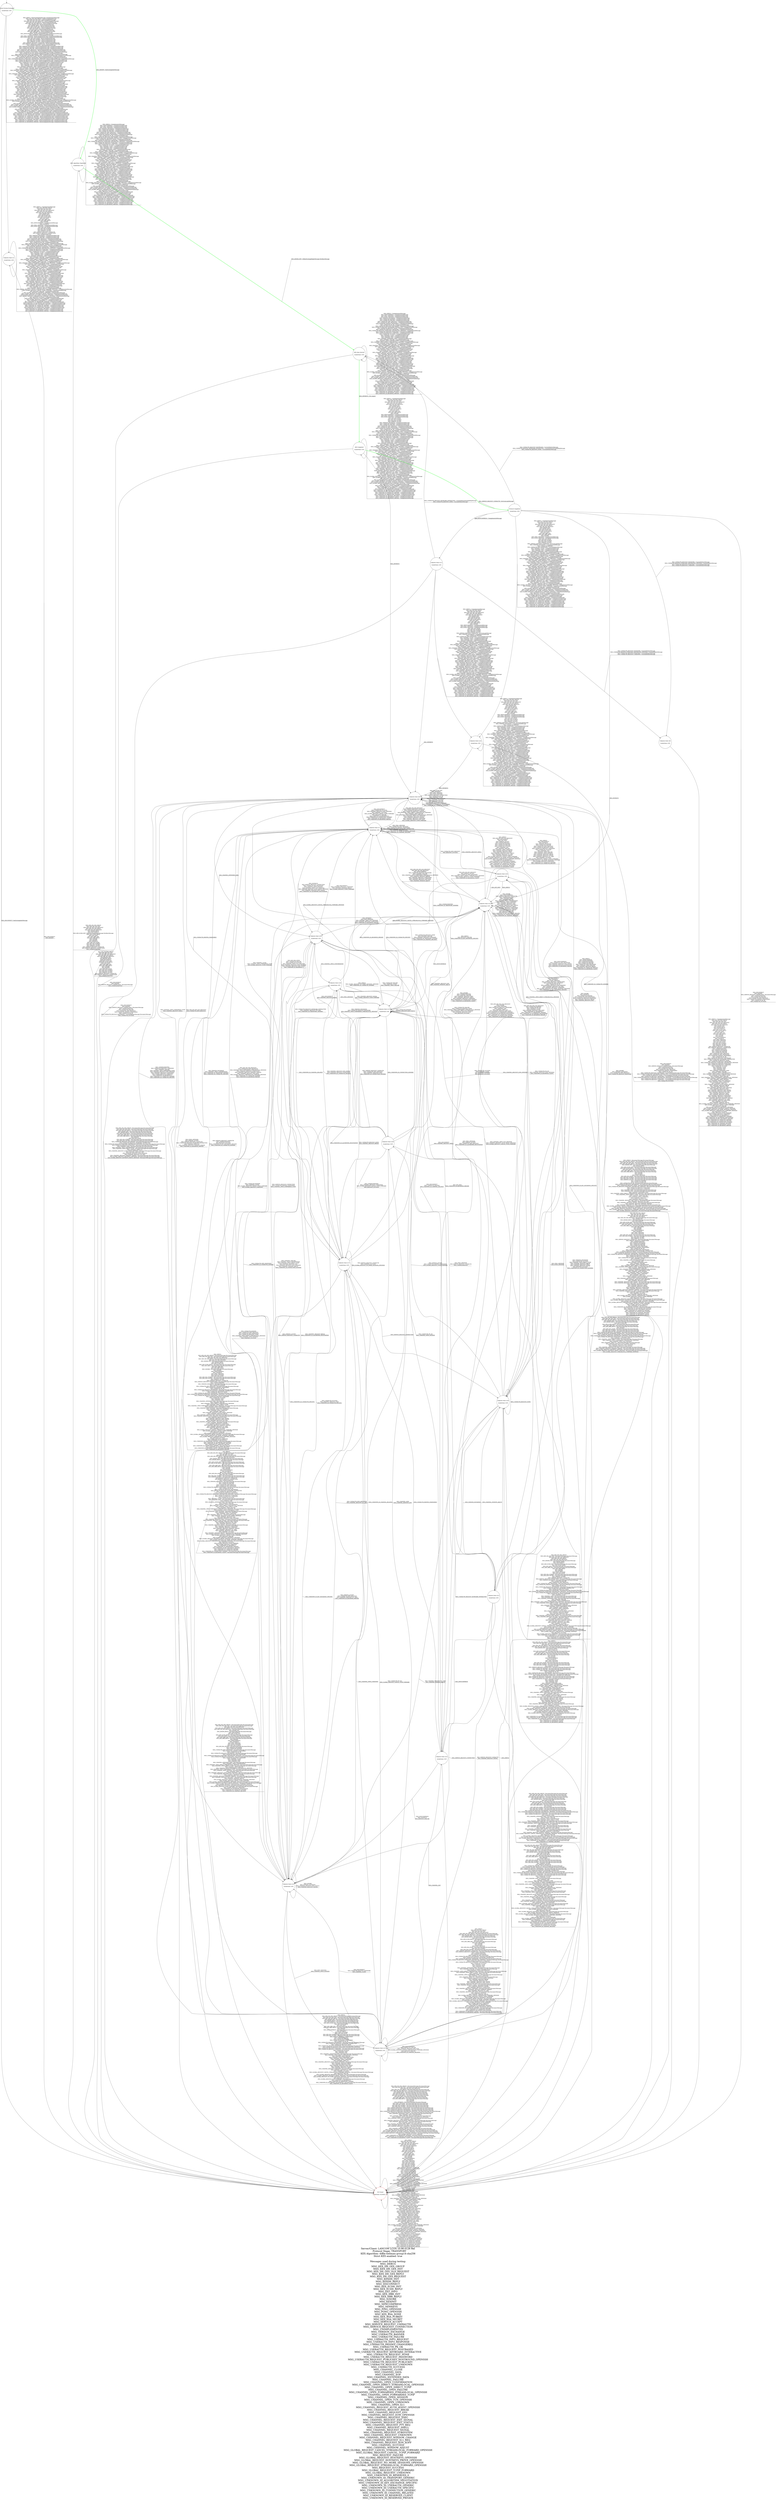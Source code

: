 digraph g {

    labelloc = "b"
    label = "Server/Client: LANCOM LCOS 10.90.0126 Rel
    Protocol Stage: TRANSPORT
KEX Algorithm: diffie-hellman-group14-sha256
Strict KEX enabled: true

 Messages used during testing: 
MSG_DEBUG
MSG_KEX_DH_GEX_GROUP
MSG_KEX_DH_GEX_INIT
MSG_KEX_DH_GEX_OLD_REQUEST
MSG_KEX_DH_GEX_REPLY
MSG_KEX_DH_GEX_REQUEST
MSG_KEXDH_INIT
MSG_KEXDH_REPLY
MSG_DISCONNECT
MSG_KEX_ECDH_INIT
MSG_KEX_ECDH_REPLY
MSG_EXT_INFO
MSG_KEX_HBR_INIT
MSG_KEX_HBR_REPLY
MSG_IGNORE
MSG_KEXINIT
MSG_NEWCOMPRESS
MSG_NEWKEYS
MSG_PING_OPENSSH
MSG_PONG_OPENSSH
MSG_KEX_RSA_DONE
MSG_KEX_RSA_PUBKEY
MSG_KEX_RSA_SECRET
MSG_SERVICE_ACCEPT
MSG_SERVICE_REQUEST_USERAUTH
MSG_SERVICE_REQUEST_CONNECTION
MSG_UNIMPLEMENTED
MSG_VERSION_EXCHANGE
MSG_USERAUTH_BANNER
MSG_USERAUTH_FAILURE
MSG_USERAUTH_INFO_REQUEST
MSG_USERAUTH_INFO_RESPONSE
MSG_USERAUTH_PASSWD_CHANGEREQ
MSG_USERAUTH_PK_OK
MSG_USERAUTH_REQUEST_HOSTBASED
MSG_USERAUTH_REQUEST_KEYBOARD_INTERACTIVE
MSG_USERAUTH_REQUEST_NONE
MSG_USERAUTH_REQUEST_PASSWORD
MSG_USERAUTH_REQUEST_PUBLICKEY_HOSTBOUND_OPENSSH
MSG_USERAUTH_REQUEST_PUBLICKEY
MSG_USERAUTH_REQUEST_UNKNOWN
MSG_USERAUTH_SUCCESS
MSG_CHANNEL_CLOSE
MSG_CHANNEL_DATA
MSG_CHANNEL_EOF
MSG_CHANNEL_EXTENDED_DATA
MSG_CHANNEL_FAILURE
MSG_CHANNEL_OPEN_CONFIRMATION
MSG_CHANNEL_OPEN_DIRECT_STREAMLOCAL_OPENSSH
MSG_CHANNEL_OPEN_DIRECT_TCPIP
MSG_CHANNEL_OPEN_FAILURE
MSG_CHANNEL_OPEN_FORWARDED_STREAMLOCAL_OPENSSH
MSG_CHANNEL_OPEN_FORWARDED_TCPIP
MSG_CHANNEL_OPEN_SESSION
MSG_CHANNEL_OPEN_TUN_OPENSSH
MSG_CHANNEL_OPEN_UNKNOWN
MSG_CHANNEL_OPEN_X11
MSG_CHANNEL_REQUEST_AUTH_AGENT_OPENSSH
MSG_CHANNEL_REQUEST_BREAK
MSG_CHANNEL_REQUEST_ENV
MSG_CHANNEL_REQUEST_EOW_OPENSSH
MSG_CHANNEL_REQUEST_EXEC
MSG_CHANNEL_REQUEST_EXIT_SIGNAL
MSG_CHANNEL_REQUEST_EXIT_STATUS
MSG_CHANNEL_REQUEST_PTY_REQ
MSG_CHANNEL_REQUEST_SHELL
MSG_CHANNEL_REQUEST_SIGNAL
MSG_CHANNEL_REQUEST_SUBSYSTEM
MSG_CHANNEL_REQUEST_UNKNOWN
MSG_CHANNEL_REQUEST_WINDOW_CHANGE
MSG_CHANNEL_REQUEST_X11_REQ
MSG_CHANNEL_REQUEST_XON_XOFF
MSG_CHANNEL_SUCCESS
MSG_CHANNEL_WINDOW_ADJUST
MSG_GLOBAL_REQUEST_CANCEL_STREAMLOCAL_FORWARD_OPENSSH
MSG_GLOBAL_REQUEST_CANCEL_TCPIP_FORWARD
MSG_REQUEST_FAILURE
MSG_GLOBAL_REQUEST_HOSTKEYS_OPENSSH
MSG_GLOBAL_REQUEST_HOSTKEYS_PROVE_OPENSSH
MSG_GLOBAL_REQUEST_NO_MORE_SESSIONS_OPENSSH
MSG_GLOBAL_REQUEST_STREAMLOCAL_FORWARD_OPENSSH
MSG_REQUEST_SUCCESS
MSG_GLOBAL_REQUEST_TCPIP_FORWARD
MSG_GLOBAL_REQUEST_UNKNOWN
MSG_UNKNOWN_ID_RESERVED_0
MSG_UNKNOWN_ID_TRANSPORT_GENERIC
MSG_UNKNOWN_ID_ALGORITHM_NEGOTIATION
MSG_UNKNOWN_ID_KEY_EXCHANGE_SPECIFIC
MSG_UNKNOWN_ID_USERAUTH_GENERIC
MSG_UNKNOWN_ID_USERAUTH_SPECIFIC
MSG_UNKNOWN_ID_CONNECTION_GENERIC
MSG_UNKNOWN_ID_CHANNEL_RELATED
MSG_UNKNOWN_ID_RESERVED_CLIENT
MSG_UNKNOWN_ID_RESERVED_PRIVATE
"
    fontsize = 30
    edge[decorate="true"]

	s0 [shape="circle" width="2.3" label="Protocol Version Exchanged

SocketState: [UP]" fixedsize="true" height="2.3"];
	s1 [shape="circle" width="2.3" label="Unknown State (s1)

SocketState: [UP]" fixedsize="true" height="2.3"];
	s2 [shape="circle" color="RED" width="2.3" label="TCP Closed

SocketState: [CLOSED, UP]" fixedsize="true" height="2.3"];
	s3 [shape="circle" width="2.3" label="KEX: Algorithms Negotiated

SocketState: [UP]" fixedsize="true" height="2.3"];
	s4 [shape="circle" width="2.3" label="KEX: Keys Derived

SocketState: [UP]" fixedsize="true" height="2.3"];
	s5 [shape="circle" width="2.3" label="KEX Completed

SocketState: [UP]" fixedsize="true" height="2.3"];
	s6 [shape="circle" width="2.3" label="Unknown State (s6)

SocketState: [UP]" fixedsize="true" height="2.3"];
	s7 [shape="circle" width="2.3" label="Unknown State (s7)

SocketState: [UP]" fixedsize="true" height="2.3"];
	s8 [shape="circle" width="2.3" label="Protocol Completed

SocketState: [UP]" fixedsize="true" height="2.3"];
	s9 [shape="circle" width="2.3" label="Unknown State (s9)

SocketState: [UP]" fixedsize="true" height="2.3"];
	s10 [shape="circle" width="2.3" label="Unknown State (s10)

SocketState: [UP]" fixedsize="true" height="2.3"];
	s11 [shape="circle" width="2.3" label="Unknown State (s11)

SocketState: [UP]" fixedsize="true" height="2.3"];
	s12 [shape="circle" width="2.3" label="Unknown State (s12)

SocketState: [UP]" fixedsize="true" height="2.3"];
	s13 [shape="circle" width="2.3" label="Unknown State (s13)

SocketState: [UP]" fixedsize="true" height="2.3"];
	s14 [shape="circle" width="2.3" label="Unknown State (s14)

SocketState: [UP]" fixedsize="true" height="2.3"];
	s15 [shape="circle" width="2.3" label="Unknown State (s15)

SocketState: [UP]" fixedsize="true" height="2.3"];
	s16 [shape="circle" width="2.3" label="Unknown State (s16)

SocketState: [UP]" fixedsize="true" height="2.3"];
	s17 [shape="circle" width="2.3" label="Unknown State (s17)

SocketState: [UP]" fixedsize="true" height="2.3"];
	s18 [shape="circle" width="2.3" label="Unknown State (s18)

SocketState: [UP]" fixedsize="true" height="2.3"];
	s19 [shape="circle" width="2.3" label="Unknown State (s19)

SocketState: [UP]" fixedsize="true" height="2.3"];
	s20 [shape="circle" width="2.3" label="Unknown State (s20)

SocketState: [UP]" fixedsize="true" height="2.3"];
	s21 [shape="circle" width="2.3" label="Unknown State (s21)

SocketState: [UP]" fixedsize="true" height="2.3"];
	s22 [shape="circle" width="2.3" label="Unknown State (s22)

SocketState: [UP]" fixedsize="true" height="2.3"];
	s23 [shape="circle" width="2.3" label="Unknown State (s23)

SocketState: [UP]" fixedsize="true" height="2.3"];
	s0 -> s1 [label="MSG_DEBUG / KeyExchangeInitMessage,UnimplementedMessage
MSG_KEX_DH_GEX_GROUP / KeyExchangeInitMessage
MSG_KEX_DH_GEX_INIT / KeyExchangeInitMessage
MSG_KEX_DH_GEX_OLD_REQUEST / KeyExchangeInitMessage
MSG_KEX_DH_GEX_REPLY / KeyExchangeInitMessage
MSG_KEX_DH_GEX_REQUEST / KeyExchangeInitMessage
MSG_KEXDH_INIT / KeyExchangeInitMessage
MSG_KEXDH_REPLY / KeyExchangeInitMessage
MSG_KEX_ECDH_INIT / KeyExchangeInitMessage
MSG_KEX_ECDH_REPLY / KeyExchangeInitMessage
MSG_EXT_INFO / KeyExchangeInitMessage
MSG_KEX_HBR_INIT / KeyExchangeInitMessage
MSG_KEX_HBR_REPLY / KeyExchangeInitMessage
MSG_IGNORE / KeyExchangeInitMessage
MSG_NEWCOMPRESS / KeyExchangeInitMessage,UnimplementedMessage
MSG_NEWKEYS / KeyExchangeInitMessage
MSG_PING_OPENSSH / KeyExchangeInitMessage,UnimplementedMessage
MSG_PONG_OPENSSH / KeyExchangeInitMessage,UnimplementedMessage
MSG_KEX_RSA_DONE / KeyExchangeInitMessage
MSG_KEX_RSA_PUBKEY / KeyExchangeInitMessage
MSG_KEX_RSA_SECRET / KeyExchangeInitMessage
MSG_SERVICE_ACCEPT / KeyExchangeInitMessage
MSG_SERVICE_REQUEST_USERAUTH / KeyExchangeInitMessage
MSG_SERVICE_REQUEST_CONNECTION / KeyExchangeInitMessage
MSG_UNIMPLEMENTED / KeyExchangeInitMessage
MSG_VERSION_EXCHANGE / KeyExchangeInitMessage,UnimplementedMessage
MSG_USERAUTH_BANNER / KeyExchangeInitMessage,UnimplementedMessage
MSG_USERAUTH_FAILURE / KeyExchangeInitMessage,UnimplementedMessage
MSG_USERAUTH_INFO_REQUEST / KeyExchangeInitMessage,UnimplementedMessage
MSG_USERAUTH_INFO_RESPONSE / KeyExchangeInitMessage,UnimplementedMessage
MSG_USERAUTH_PASSWD_CHANGEREQ / KeyExchangeInitMessage,UnimplementedMessage
MSG_USERAUTH_PK_OK / KeyExchangeInitMessage,UnimplementedMessage
MSG_USERAUTH_REQUEST_HOSTBASED / KeyExchangeInitMessage,UnimplementedMessage
MSG_USERAUTH_REQUEST_KEYBOARD_INTERACTIVE / KeyExchangeInitMessage,UnimplementedMessage
MSG_USERAUTH_REQUEST_NONE / KeyExchangeInitMessage,UnimplementedMessage
MSG_USERAUTH_REQUEST_PASSWORD / KeyExchangeInitMessage,UnimplementedMessage
MSG_USERAUTH_REQUEST_PUBLICKEY_HOSTBOUND_OPENSSH / KeyExchangeInitMessage,UnimplementedMessage
MSG_USERAUTH_REQUEST_PUBLICKEY / KeyExchangeInitMessage,UnimplementedMessage
MSG_USERAUTH_REQUEST_UNKNOWN / KeyExchangeInitMessage,UnimplementedMessage
MSG_USERAUTH_SUCCESS / KeyExchangeInitMessage,UnimplementedMessage
MSG_CHANNEL_CLOSE / KeyExchangeInitMessage,UnimplementedMessage
MSG_CHANNEL_DATA / KeyExchangeInitMessage,UnimplementedMessage
MSG_CHANNEL_EOF / KeyExchangeInitMessage,UnimplementedMessage
MSG_CHANNEL_EXTENDED_DATA / KeyExchangeInitMessage,UnimplementedMessage
MSG_CHANNEL_FAILURE / KeyExchangeInitMessage,UnimplementedMessage
MSG_CHANNEL_OPEN_CONFIRMATION / KeyExchangeInitMessage,UnimplementedMessage
MSG_CHANNEL_OPEN_DIRECT_STREAMLOCAL_OPENSSH / KeyExchangeInitMessage,UnimplementedMessage
MSG_CHANNEL_OPEN_DIRECT_TCPIP / KeyExchangeInitMessage,UnimplementedMessage
MSG_CHANNEL_OPEN_FAILURE / KeyExchangeInitMessage,UnimplementedMessage
MSG_CHANNEL_OPEN_FORWARDED_STREAMLOCAL_OPENSSH / KeyExchangeInitMessage,UnimplementedMessage
MSG_CHANNEL_OPEN_FORWARDED_TCPIP / KeyExchangeInitMessage,UnimplementedMessage
MSG_CHANNEL_OPEN_SESSION / KeyExchangeInitMessage,UnimplementedMessage
MSG_CHANNEL_OPEN_TUN_OPENSSH / KeyExchangeInitMessage,UnimplementedMessage
MSG_CHANNEL_OPEN_UNKNOWN / KeyExchangeInitMessage,UnimplementedMessage
MSG_CHANNEL_OPEN_X11 / KeyExchangeInitMessage,UnimplementedMessage
MSG_CHANNEL_REQUEST_AUTH_AGENT_OPENSSH / KeyExchangeInitMessage,UnimplementedMessage
MSG_CHANNEL_REQUEST_BREAK / KeyExchangeInitMessage,UnimplementedMessage
MSG_CHANNEL_REQUEST_ENV / KeyExchangeInitMessage,UnimplementedMessage
MSG_CHANNEL_REQUEST_EOW_OPENSSH / KeyExchangeInitMessage,UnimplementedMessage
MSG_CHANNEL_REQUEST_EXEC / KeyExchangeInitMessage,UnimplementedMessage
MSG_CHANNEL_REQUEST_EXIT_SIGNAL / KeyExchangeInitMessage,UnimplementedMessage
MSG_CHANNEL_REQUEST_EXIT_STATUS / KeyExchangeInitMessage,UnimplementedMessage
MSG_CHANNEL_REQUEST_PTY_REQ / KeyExchangeInitMessage,UnimplementedMessage
MSG_CHANNEL_REQUEST_SHELL / KeyExchangeInitMessage,UnimplementedMessage
MSG_CHANNEL_REQUEST_SIGNAL / KeyExchangeInitMessage,UnimplementedMessage
MSG_CHANNEL_REQUEST_SUBSYSTEM / KeyExchangeInitMessage,UnimplementedMessage
MSG_CHANNEL_REQUEST_UNKNOWN / KeyExchangeInitMessage,UnimplementedMessage
MSG_CHANNEL_REQUEST_WINDOW_CHANGE / KeyExchangeInitMessage,UnimplementedMessage
MSG_CHANNEL_REQUEST_X11_REQ / KeyExchangeInitMessage,UnimplementedMessage
MSG_CHANNEL_REQUEST_XON_XOFF / KeyExchangeInitMessage,UnimplementedMessage
MSG_CHANNEL_SUCCESS / KeyExchangeInitMessage,UnimplementedMessage
MSG_CHANNEL_WINDOW_ADJUST / KeyExchangeInitMessage,UnimplementedMessage
MSG_GLOBAL_REQUEST_CANCEL_STREAMLOCAL_FORWARD_OPENSSH / KeyExchangeInitMessage,UnimplementedMessage
MSG_GLOBAL_REQUEST_CANCEL_TCPIP_FORWARD / KeyExchangeInitMessage,UnimplementedMessage
MSG_REQUEST_FAILURE / KeyExchangeInitMessage,UnimplementedMessage
MSG_GLOBAL_REQUEST_HOSTKEYS_OPENSSH / KeyExchangeInitMessage,UnimplementedMessage
MSG_GLOBAL_REQUEST_HOSTKEYS_PROVE_OPENSSH / KeyExchangeInitMessage,UnimplementedMessage
MSG_GLOBAL_REQUEST_NO_MORE_SESSIONS_OPENSSH / KeyExchangeInitMessage,UnimplementedMessage
MSG_GLOBAL_REQUEST_STREAMLOCAL_FORWARD_OPENSSH / KeyExchangeInitMessage,UnimplementedMessage
MSG_REQUEST_SUCCESS / KeyExchangeInitMessage,UnimplementedMessage
MSG_GLOBAL_REQUEST_TCPIP_FORWARD / KeyExchangeInitMessage,UnimplementedMessage
MSG_GLOBAL_REQUEST_UNKNOWN / KeyExchangeInitMessage,UnimplementedMessage
MSG_UNKNOWN_ID_RESERVED_0 / KeyExchangeInitMessage,UnimplementedMessage
MSG_UNKNOWN_ID_TRANSPORT_GENERIC / KeyExchangeInitMessage,UnimplementedMessage
MSG_UNKNOWN_ID_ALGORITHM_NEGOTIATION / KeyExchangeInitMessage,UnimplementedMessage
MSG_UNKNOWN_ID_KEY_EXCHANGE_SPECIFIC / KeyExchangeInitMessage,UnimplementedMessage
MSG_UNKNOWN_ID_USERAUTH_GENERIC / KeyExchangeInitMessage,UnimplementedMessage
MSG_UNKNOWN_ID_USERAUTH_SPECIFIC / KeyExchangeInitMessage,UnimplementedMessage
MSG_UNKNOWN_ID_CONNECTION_GENERIC / KeyExchangeInitMessage,UnimplementedMessage
MSG_UNKNOWN_ID_CHANNEL_RELATED / KeyExchangeInitMessage,UnimplementedMessage
MSG_UNKNOWN_ID_RESERVED_CLIENT / KeyExchangeInitMessage,UnimplementedMessage
MSG_UNKNOWN_ID_RESERVED_PRIVATE / KeyExchangeInitMessage,UnimplementedMessage"];
	s0 -> s2 [label="MSG_DISCONNECT / KeyExchangeInitMessage"];
	s0 -> s3 [color="GREEN" style="bold" label="MSG_KEXINIT / KeyExchangeInitMessage"];
	s1 -> s1 [label="MSG_DEBUG / UnimplementedMessage
MSG_KEX_DH_GEX_GROUP
MSG_KEX_DH_GEX_INIT
MSG_KEX_DH_GEX_OLD_REQUEST
MSG_KEX_DH_GEX_REPLY
MSG_KEX_DH_GEX_REQUEST
MSG_KEXDH_INIT
MSG_KEXDH_REPLY
MSG_KEX_ECDH_INIT
MSG_KEX_ECDH_REPLY
MSG_EXT_INFO
MSG_KEX_HBR_INIT
MSG_KEX_HBR_REPLY
MSG_IGNORE
MSG_NEWCOMPRESS / UnimplementedMessage
MSG_NEWKEYS
MSG_PING_OPENSSH / UnimplementedMessage
MSG_PONG_OPENSSH / UnimplementedMessage
MSG_KEX_RSA_DONE
MSG_KEX_RSA_PUBKEY
MSG_KEX_RSA_SECRET
MSG_SERVICE_ACCEPT
MSG_SERVICE_REQUEST_USERAUTH
MSG_SERVICE_REQUEST_CONNECTION
MSG_UNIMPLEMENTED
MSG_VERSION_EXCHANGE / UnimplementedMessage
MSG_USERAUTH_BANNER / UnimplementedMessage
MSG_USERAUTH_FAILURE / UnimplementedMessage
MSG_USERAUTH_INFO_REQUEST / UnimplementedMessage
MSG_USERAUTH_INFO_RESPONSE / UnimplementedMessage
MSG_USERAUTH_PASSWD_CHANGEREQ / UnimplementedMessage
MSG_USERAUTH_PK_OK / UnimplementedMessage
MSG_USERAUTH_REQUEST_HOSTBASED / UnimplementedMessage
MSG_USERAUTH_REQUEST_KEYBOARD_INTERACTIVE / UnimplementedMessage
MSG_USERAUTH_REQUEST_NONE / UnimplementedMessage
MSG_USERAUTH_REQUEST_PASSWORD / UnimplementedMessage
MSG_USERAUTH_REQUEST_PUBLICKEY_HOSTBOUND_OPENSSH / UnimplementedMessage
MSG_USERAUTH_REQUEST_PUBLICKEY / UnimplementedMessage
MSG_USERAUTH_REQUEST_UNKNOWN / UnimplementedMessage
MSG_USERAUTH_SUCCESS / UnimplementedMessage
MSG_CHANNEL_CLOSE / UnimplementedMessage
MSG_CHANNEL_DATA / UnimplementedMessage
MSG_CHANNEL_EOF / UnimplementedMessage
MSG_CHANNEL_EXTENDED_DATA / UnimplementedMessage
MSG_CHANNEL_FAILURE / UnimplementedMessage
MSG_CHANNEL_OPEN_CONFIRMATION / UnimplementedMessage
MSG_CHANNEL_OPEN_DIRECT_STREAMLOCAL_OPENSSH / UnimplementedMessage
MSG_CHANNEL_OPEN_DIRECT_TCPIP / UnimplementedMessage
MSG_CHANNEL_OPEN_FAILURE / UnimplementedMessage
MSG_CHANNEL_OPEN_FORWARDED_STREAMLOCAL_OPENSSH / UnimplementedMessage
MSG_CHANNEL_OPEN_FORWARDED_TCPIP / UnimplementedMessage
MSG_CHANNEL_OPEN_SESSION / UnimplementedMessage
MSG_CHANNEL_OPEN_TUN_OPENSSH / UnimplementedMessage
MSG_CHANNEL_OPEN_UNKNOWN / UnimplementedMessage
MSG_CHANNEL_OPEN_X11 / UnimplementedMessage
MSG_CHANNEL_REQUEST_AUTH_AGENT_OPENSSH / UnimplementedMessage
MSG_CHANNEL_REQUEST_BREAK / UnimplementedMessage
MSG_CHANNEL_REQUEST_ENV / UnimplementedMessage
MSG_CHANNEL_REQUEST_EOW_OPENSSH / UnimplementedMessage
MSG_CHANNEL_REQUEST_EXEC / UnimplementedMessage
MSG_CHANNEL_REQUEST_EXIT_SIGNAL / UnimplementedMessage
MSG_CHANNEL_REQUEST_EXIT_STATUS / UnimplementedMessage
MSG_CHANNEL_REQUEST_PTY_REQ / UnimplementedMessage
MSG_CHANNEL_REQUEST_SHELL / UnimplementedMessage
MSG_CHANNEL_REQUEST_SIGNAL / UnimplementedMessage
MSG_CHANNEL_REQUEST_SUBSYSTEM / UnimplementedMessage
MSG_CHANNEL_REQUEST_UNKNOWN / UnimplementedMessage
MSG_CHANNEL_REQUEST_WINDOW_CHANGE / UnimplementedMessage
MSG_CHANNEL_REQUEST_X11_REQ / UnimplementedMessage
MSG_CHANNEL_REQUEST_XON_XOFF / UnimplementedMessage
MSG_CHANNEL_SUCCESS / UnimplementedMessage
MSG_CHANNEL_WINDOW_ADJUST / UnimplementedMessage
MSG_GLOBAL_REQUEST_CANCEL_STREAMLOCAL_FORWARD_OPENSSH / UnimplementedMessage
MSG_GLOBAL_REQUEST_CANCEL_TCPIP_FORWARD / UnimplementedMessage
MSG_REQUEST_FAILURE / UnimplementedMessage
MSG_GLOBAL_REQUEST_HOSTKEYS_OPENSSH / UnimplementedMessage
MSG_GLOBAL_REQUEST_HOSTKEYS_PROVE_OPENSSH / UnimplementedMessage
MSG_GLOBAL_REQUEST_NO_MORE_SESSIONS_OPENSSH / UnimplementedMessage
MSG_GLOBAL_REQUEST_STREAMLOCAL_FORWARD_OPENSSH / UnimplementedMessage
MSG_REQUEST_SUCCESS / UnimplementedMessage
MSG_GLOBAL_REQUEST_TCPIP_FORWARD / UnimplementedMessage
MSG_GLOBAL_REQUEST_UNKNOWN / UnimplementedMessage
MSG_UNKNOWN_ID_RESERVED_0 / UnimplementedMessage
MSG_UNKNOWN_ID_TRANSPORT_GENERIC / UnimplementedMessage
MSG_UNKNOWN_ID_ALGORITHM_NEGOTIATION / UnimplementedMessage
MSG_UNKNOWN_ID_KEY_EXCHANGE_SPECIFIC / UnimplementedMessage
MSG_UNKNOWN_ID_USERAUTH_GENERIC / UnimplementedMessage
MSG_UNKNOWN_ID_USERAUTH_SPECIFIC / UnimplementedMessage
MSG_UNKNOWN_ID_CONNECTION_GENERIC / UnimplementedMessage
MSG_UNKNOWN_ID_CHANNEL_RELATED / UnimplementedMessage
MSG_UNKNOWN_ID_RESERVED_CLIENT / UnimplementedMessage
MSG_UNKNOWN_ID_RESERVED_PRIVATE / UnimplementedMessage"];
	s1 -> s2 [label="MSG_DISCONNECT
MSG_KEXINIT"];
	s2 -> s2 [label="MSG_DEBUG
MSG_KEX_DH_GEX_GROUP
MSG_KEX_DH_GEX_INIT
MSG_KEX_DH_GEX_OLD_REQUEST
MSG_KEX_DH_GEX_REPLY
MSG_KEX_DH_GEX_REQUEST
MSG_KEXDH_INIT
MSG_KEXDH_REPLY
MSG_DISCONNECT
MSG_KEX_ECDH_INIT
MSG_KEX_ECDH_REPLY
MSG_EXT_INFO
MSG_KEX_HBR_INIT
MSG_KEX_HBR_REPLY
MSG_IGNORE
MSG_KEXINIT
MSG_NEWCOMPRESS
MSG_NEWKEYS
MSG_PING_OPENSSH
MSG_PONG_OPENSSH
MSG_KEX_RSA_DONE
MSG_KEX_RSA_PUBKEY
MSG_KEX_RSA_SECRET
MSG_SERVICE_ACCEPT
MSG_SERVICE_REQUEST_USERAUTH
MSG_SERVICE_REQUEST_CONNECTION
MSG_UNIMPLEMENTED
MSG_VERSION_EXCHANGE
MSG_USERAUTH_BANNER
MSG_USERAUTH_FAILURE
MSG_USERAUTH_INFO_REQUEST
MSG_USERAUTH_INFO_RESPONSE
MSG_USERAUTH_PASSWD_CHANGEREQ
MSG_USERAUTH_PK_OK
MSG_USERAUTH_REQUEST_HOSTBASED
MSG_USERAUTH_REQUEST_KEYBOARD_INTERACTIVE
MSG_USERAUTH_REQUEST_NONE
MSG_USERAUTH_REQUEST_PASSWORD
MSG_USERAUTH_REQUEST_PUBLICKEY_HOSTBOUND_OPENSSH
MSG_USERAUTH_REQUEST_PUBLICKEY
MSG_USERAUTH_REQUEST_UNKNOWN
MSG_USERAUTH_SUCCESS
MSG_CHANNEL_CLOSE
MSG_CHANNEL_DATA
MSG_CHANNEL_EOF
MSG_CHANNEL_EXTENDED_DATA
MSG_CHANNEL_FAILURE
MSG_CHANNEL_OPEN_CONFIRMATION
MSG_CHANNEL_OPEN_DIRECT_STREAMLOCAL_OPENSSH
MSG_CHANNEL_OPEN_DIRECT_TCPIP
MSG_CHANNEL_OPEN_FAILURE
MSG_CHANNEL_OPEN_FORWARDED_STREAMLOCAL_OPENSSH
MSG_CHANNEL_OPEN_FORWARDED_TCPIP
MSG_CHANNEL_OPEN_SESSION
MSG_CHANNEL_OPEN_TUN_OPENSSH
MSG_CHANNEL_OPEN_UNKNOWN
MSG_CHANNEL_OPEN_X11
MSG_CHANNEL_REQUEST_AUTH_AGENT_OPENSSH
MSG_CHANNEL_REQUEST_BREAK
MSG_CHANNEL_REQUEST_ENV
MSG_CHANNEL_REQUEST_EOW_OPENSSH
MSG_CHANNEL_REQUEST_EXEC
MSG_CHANNEL_REQUEST_EXIT_SIGNAL
MSG_CHANNEL_REQUEST_EXIT_STATUS
MSG_CHANNEL_REQUEST_PTY_REQ
MSG_CHANNEL_REQUEST_SHELL
MSG_CHANNEL_REQUEST_SIGNAL
MSG_CHANNEL_REQUEST_SUBSYSTEM
MSG_CHANNEL_REQUEST_UNKNOWN
MSG_CHANNEL_REQUEST_WINDOW_CHANGE
MSG_CHANNEL_REQUEST_X11_REQ
MSG_CHANNEL_REQUEST_XON_XOFF
MSG_CHANNEL_SUCCESS
MSG_CHANNEL_WINDOW_ADJUST
MSG_GLOBAL_REQUEST_CANCEL_STREAMLOCAL_FORWARD_OPENSSH
MSG_GLOBAL_REQUEST_CANCEL_TCPIP_FORWARD
MSG_REQUEST_FAILURE
MSG_GLOBAL_REQUEST_HOSTKEYS_OPENSSH
MSG_GLOBAL_REQUEST_HOSTKEYS_PROVE_OPENSSH
MSG_GLOBAL_REQUEST_NO_MORE_SESSIONS_OPENSSH
MSG_GLOBAL_REQUEST_STREAMLOCAL_FORWARD_OPENSSH
MSG_REQUEST_SUCCESS
MSG_GLOBAL_REQUEST_TCPIP_FORWARD
MSG_GLOBAL_REQUEST_UNKNOWN
MSG_UNKNOWN_ID_RESERVED_0
MSG_UNKNOWN_ID_TRANSPORT_GENERIC
MSG_UNKNOWN_ID_ALGORITHM_NEGOTIATION
MSG_UNKNOWN_ID_KEY_EXCHANGE_SPECIFIC
MSG_UNKNOWN_ID_USERAUTH_GENERIC
MSG_UNKNOWN_ID_USERAUTH_SPECIFIC
MSG_UNKNOWN_ID_CONNECTION_GENERIC
MSG_UNKNOWN_ID_CHANNEL_RELATED
MSG_UNKNOWN_ID_RESERVED_CLIENT
MSG_UNKNOWN_ID_RESERVED_PRIVATE"];
	s3 -> s3 [label="MSG_DEBUG / UnimplementedMessage
MSG_NEWCOMPRESS / UnimplementedMessage
MSG_PING_OPENSSH / UnimplementedMessage
MSG_PONG_OPENSSH / UnimplementedMessage
MSG_VERSION_EXCHANGE / UnimplementedMessage
MSG_USERAUTH_BANNER / UnimplementedMessage
MSG_USERAUTH_FAILURE / UnimplementedMessage
MSG_USERAUTH_INFO_REQUEST / UnimplementedMessage
MSG_USERAUTH_INFO_RESPONSE / UnimplementedMessage
MSG_USERAUTH_PASSWD_CHANGEREQ / UnimplementedMessage
MSG_USERAUTH_PK_OK / UnimplementedMessage
MSG_USERAUTH_REQUEST_HOSTBASED / UnimplementedMessage
MSG_USERAUTH_REQUEST_KEYBOARD_INTERACTIVE / UnimplementedMessage
MSG_USERAUTH_REQUEST_NONE / UnimplementedMessage
MSG_USERAUTH_REQUEST_PASSWORD / UnimplementedMessage
MSG_USERAUTH_REQUEST_PUBLICKEY_HOSTBOUND_OPENSSH / UnimplementedMessage
MSG_USERAUTH_REQUEST_PUBLICKEY / UnimplementedMessage
MSG_USERAUTH_REQUEST_UNKNOWN / UnimplementedMessage
MSG_USERAUTH_SUCCESS / UnimplementedMessage
MSG_CHANNEL_CLOSE / UnimplementedMessage
MSG_CHANNEL_DATA / UnimplementedMessage
MSG_CHANNEL_EOF / UnimplementedMessage
MSG_CHANNEL_EXTENDED_DATA / UnimplementedMessage
MSG_CHANNEL_FAILURE / UnimplementedMessage
MSG_CHANNEL_OPEN_CONFIRMATION / UnimplementedMessage
MSG_CHANNEL_OPEN_DIRECT_STREAMLOCAL_OPENSSH / UnimplementedMessage
MSG_CHANNEL_OPEN_DIRECT_TCPIP / UnimplementedMessage
MSG_CHANNEL_OPEN_FAILURE / UnimplementedMessage
MSG_CHANNEL_OPEN_FORWARDED_STREAMLOCAL_OPENSSH / UnimplementedMessage
MSG_CHANNEL_OPEN_FORWARDED_TCPIP / UnimplementedMessage
MSG_CHANNEL_OPEN_SESSION / UnimplementedMessage
MSG_CHANNEL_OPEN_TUN_OPENSSH / UnimplementedMessage
MSG_CHANNEL_OPEN_UNKNOWN / UnimplementedMessage
MSG_CHANNEL_OPEN_X11 / UnimplementedMessage
MSG_CHANNEL_REQUEST_AUTH_AGENT_OPENSSH / UnimplementedMessage
MSG_CHANNEL_REQUEST_BREAK / UnimplementedMessage
MSG_CHANNEL_REQUEST_ENV / UnimplementedMessage
MSG_CHANNEL_REQUEST_EOW_OPENSSH / UnimplementedMessage
MSG_CHANNEL_REQUEST_EXEC / UnimplementedMessage
MSG_CHANNEL_REQUEST_EXIT_SIGNAL / UnimplementedMessage
MSG_CHANNEL_REQUEST_EXIT_STATUS / UnimplementedMessage
MSG_CHANNEL_REQUEST_PTY_REQ / UnimplementedMessage
MSG_CHANNEL_REQUEST_SHELL / UnimplementedMessage
MSG_CHANNEL_REQUEST_SIGNAL / UnimplementedMessage
MSG_CHANNEL_REQUEST_SUBSYSTEM / UnimplementedMessage
MSG_CHANNEL_REQUEST_UNKNOWN / UnimplementedMessage
MSG_CHANNEL_REQUEST_WINDOW_CHANGE / UnimplementedMessage
MSG_CHANNEL_REQUEST_X11_REQ / UnimplementedMessage
MSG_CHANNEL_REQUEST_XON_XOFF / UnimplementedMessage
MSG_CHANNEL_SUCCESS / UnimplementedMessage
MSG_CHANNEL_WINDOW_ADJUST / UnimplementedMessage
MSG_GLOBAL_REQUEST_CANCEL_STREAMLOCAL_FORWARD_OPENSSH / UnimplementedMessage
MSG_GLOBAL_REQUEST_CANCEL_TCPIP_FORWARD / UnimplementedMessage
MSG_REQUEST_FAILURE / UnimplementedMessage
MSG_GLOBAL_REQUEST_HOSTKEYS_OPENSSH / UnimplementedMessage
MSG_GLOBAL_REQUEST_HOSTKEYS_PROVE_OPENSSH / UnimplementedMessage
MSG_GLOBAL_REQUEST_NO_MORE_SESSIONS_OPENSSH / UnimplementedMessage
MSG_GLOBAL_REQUEST_STREAMLOCAL_FORWARD_OPENSSH / UnimplementedMessage
MSG_REQUEST_SUCCESS / UnimplementedMessage
MSG_GLOBAL_REQUEST_TCPIP_FORWARD / UnimplementedMessage
MSG_GLOBAL_REQUEST_UNKNOWN / UnimplementedMessage
MSG_UNKNOWN_ID_RESERVED_0 / UnimplementedMessage
MSG_UNKNOWN_ID_TRANSPORT_GENERIC / UnimplementedMessage
MSG_UNKNOWN_ID_ALGORITHM_NEGOTIATION / UnimplementedMessage
MSG_UNKNOWN_ID_KEY_EXCHANGE_SPECIFIC / UnimplementedMessage
MSG_UNKNOWN_ID_USERAUTH_GENERIC / UnimplementedMessage
MSG_UNKNOWN_ID_USERAUTH_SPECIFIC / UnimplementedMessage
MSG_UNKNOWN_ID_CONNECTION_GENERIC / UnimplementedMessage
MSG_UNKNOWN_ID_CHANNEL_RELATED / UnimplementedMessage
MSG_UNKNOWN_ID_RESERVED_CLIENT / UnimplementedMessage
MSG_UNKNOWN_ID_RESERVED_PRIVATE / UnimplementedMessage"];
	s3 -> s2 [label="MSG_KEX_DH_GEX_GROUP
MSG_KEX_DH_GEX_INIT
MSG_KEX_DH_GEX_OLD_REQUEST
MSG_KEX_DH_GEX_REPLY
MSG_KEX_DH_GEX_REQUEST
MSG_KEXDH_REPLY
MSG_DISCONNECT
MSG_KEX_ECDH_INIT / DhKeyExchangeReplyMessage,NewKeysMessage
MSG_KEX_ECDH_REPLY
MSG_EXT_INFO
MSG_KEX_HBR_INIT
MSG_KEX_HBR_REPLY
MSG_IGNORE
MSG_KEXINIT
MSG_NEWKEYS
MSG_KEX_RSA_DONE
MSG_KEX_RSA_PUBKEY
MSG_KEX_RSA_SECRET
MSG_SERVICE_ACCEPT
MSG_SERVICE_REQUEST_USERAUTH
MSG_SERVICE_REQUEST_CONNECTION
MSG_UNIMPLEMENTED"];
	s3 -> s4 [color="GREEN" style="bold" label="MSG_KEXDH_INIT / DhKeyExchangeReplyMessage,NewKeysMessage"];
	s4 -> s4 [label="MSG_DEBUG / UnimplementedMessage
MSG_NEWCOMPRESS / UnimplementedMessage
MSG_PING_OPENSSH / UnimplementedMessage
MSG_PONG_OPENSSH / UnimplementedMessage
MSG_VERSION_EXCHANGE / UnimplementedMessage
MSG_USERAUTH_BANNER / UnimplementedMessage
MSG_USERAUTH_FAILURE / UnimplementedMessage
MSG_USERAUTH_INFO_REQUEST / UnimplementedMessage
MSG_USERAUTH_INFO_RESPONSE / UnimplementedMessage
MSG_USERAUTH_PASSWD_CHANGEREQ / UnimplementedMessage
MSG_USERAUTH_PK_OK / UnimplementedMessage
MSG_USERAUTH_REQUEST_HOSTBASED / UnimplementedMessage
MSG_USERAUTH_REQUEST_KEYBOARD_INTERACTIVE / UnimplementedMessage
MSG_USERAUTH_REQUEST_NONE / UnimplementedMessage
MSG_USERAUTH_REQUEST_PASSWORD / UnimplementedMessage
MSG_USERAUTH_REQUEST_PUBLICKEY_HOSTBOUND_OPENSSH / UnimplementedMessage
MSG_USERAUTH_REQUEST_PUBLICKEY / UnimplementedMessage
MSG_USERAUTH_REQUEST_UNKNOWN / UnimplementedMessage
MSG_USERAUTH_SUCCESS / UnimplementedMessage
MSG_CHANNEL_CLOSE / UnimplementedMessage
MSG_CHANNEL_DATA / UnimplementedMessage
MSG_CHANNEL_EOF / UnimplementedMessage
MSG_CHANNEL_EXTENDED_DATA / UnimplementedMessage
MSG_CHANNEL_FAILURE / UnimplementedMessage
MSG_CHANNEL_OPEN_CONFIRMATION / UnimplementedMessage
MSG_CHANNEL_OPEN_DIRECT_STREAMLOCAL_OPENSSH / UnimplementedMessage
MSG_CHANNEL_OPEN_DIRECT_TCPIP / UnimplementedMessage
MSG_CHANNEL_OPEN_FAILURE / UnimplementedMessage
MSG_CHANNEL_OPEN_FORWARDED_STREAMLOCAL_OPENSSH / UnimplementedMessage
MSG_CHANNEL_OPEN_FORWARDED_TCPIP / UnimplementedMessage
MSG_CHANNEL_OPEN_SESSION / UnimplementedMessage
MSG_CHANNEL_OPEN_TUN_OPENSSH / UnimplementedMessage
MSG_CHANNEL_OPEN_UNKNOWN / UnimplementedMessage
MSG_CHANNEL_OPEN_X11 / UnimplementedMessage
MSG_CHANNEL_REQUEST_AUTH_AGENT_OPENSSH / UnimplementedMessage
MSG_CHANNEL_REQUEST_BREAK / UnimplementedMessage
MSG_CHANNEL_REQUEST_ENV / UnimplementedMessage
MSG_CHANNEL_REQUEST_EOW_OPENSSH / UnimplementedMessage
MSG_CHANNEL_REQUEST_EXEC / UnimplementedMessage
MSG_CHANNEL_REQUEST_EXIT_SIGNAL / UnimplementedMessage
MSG_CHANNEL_REQUEST_EXIT_STATUS / UnimplementedMessage
MSG_CHANNEL_REQUEST_PTY_REQ / UnimplementedMessage
MSG_CHANNEL_REQUEST_SHELL / UnimplementedMessage
MSG_CHANNEL_REQUEST_SIGNAL / UnimplementedMessage
MSG_CHANNEL_REQUEST_SUBSYSTEM / UnimplementedMessage
MSG_CHANNEL_REQUEST_UNKNOWN / UnimplementedMessage
MSG_CHANNEL_REQUEST_WINDOW_CHANGE / UnimplementedMessage
MSG_CHANNEL_REQUEST_X11_REQ / UnimplementedMessage
MSG_CHANNEL_REQUEST_XON_XOFF / UnimplementedMessage
MSG_CHANNEL_SUCCESS / UnimplementedMessage
MSG_CHANNEL_WINDOW_ADJUST / UnimplementedMessage
MSG_GLOBAL_REQUEST_CANCEL_STREAMLOCAL_FORWARD_OPENSSH / UnimplementedMessage
MSG_GLOBAL_REQUEST_CANCEL_TCPIP_FORWARD / UnimplementedMessage
MSG_REQUEST_FAILURE / UnimplementedMessage
MSG_GLOBAL_REQUEST_HOSTKEYS_OPENSSH / UnimplementedMessage
MSG_GLOBAL_REQUEST_HOSTKEYS_PROVE_OPENSSH / UnimplementedMessage
MSG_GLOBAL_REQUEST_NO_MORE_SESSIONS_OPENSSH / UnimplementedMessage
MSG_GLOBAL_REQUEST_STREAMLOCAL_FORWARD_OPENSSH / UnimplementedMessage
MSG_REQUEST_SUCCESS / UnimplementedMessage
MSG_GLOBAL_REQUEST_TCPIP_FORWARD / UnimplementedMessage
MSG_GLOBAL_REQUEST_UNKNOWN / UnimplementedMessage
MSG_UNKNOWN_ID_RESERVED_0 / UnimplementedMessage
MSG_UNKNOWN_ID_TRANSPORT_GENERIC / UnimplementedMessage
MSG_UNKNOWN_ID_ALGORITHM_NEGOTIATION / UnimplementedMessage
MSG_UNKNOWN_ID_KEY_EXCHANGE_SPECIFIC / UnimplementedMessage
MSG_UNKNOWN_ID_USERAUTH_GENERIC / UnimplementedMessage
MSG_UNKNOWN_ID_USERAUTH_SPECIFIC / UnimplementedMessage
MSG_UNKNOWN_ID_CONNECTION_GENERIC / UnimplementedMessage
MSG_UNKNOWN_ID_CHANNEL_RELATED / UnimplementedMessage
MSG_UNKNOWN_ID_RESERVED_CLIENT / UnimplementedMessage
MSG_UNKNOWN_ID_RESERVED_PRIVATE / UnimplementedMessage"];
	s4 -> s2 [label="MSG_KEX_DH_GEX_GROUP
MSG_KEX_DH_GEX_INIT
MSG_KEX_DH_GEX_OLD_REQUEST
MSG_KEX_DH_GEX_REPLY
MSG_KEX_DH_GEX_REQUEST
MSG_KEXDH_INIT
MSG_KEXDH_REPLY
MSG_DISCONNECT
MSG_KEX_ECDH_INIT
MSG_KEX_ECDH_REPLY
MSG_EXT_INFO
MSG_KEX_HBR_INIT
MSG_KEX_HBR_REPLY
MSG_IGNORE
MSG_KEXINIT
MSG_KEX_RSA_DONE
MSG_KEX_RSA_PUBKEY
MSG_KEX_RSA_SECRET
MSG_SERVICE_ACCEPT
MSG_SERVICE_REQUEST_USERAUTH
MSG_SERVICE_REQUEST_CONNECTION
MSG_UNIMPLEMENTED"];
	s4 -> s5 [color="GREEN" style="bold" label="MSG_NEWKEYS / [No output]"];
	s5 -> s5 [label="MSG_DEBUG / UnimplementedMessage
MSG_KEX_DH_GEX_GROUP
MSG_KEX_DH_GEX_INIT
MSG_KEX_DH_GEX_OLD_REQUEST
MSG_KEX_DH_GEX_REPLY
MSG_KEX_DH_GEX_REQUEST
MSG_KEXDH_INIT
MSG_KEXDH_REPLY
MSG_KEX_ECDH_INIT
MSG_KEX_ECDH_REPLY
MSG_EXT_INFO
MSG_KEX_HBR_INIT
MSG_KEX_HBR_REPLY
MSG_IGNORE
MSG_NEWCOMPRESS / UnimplementedMessage
MSG_PING_OPENSSH / UnimplementedMessage
MSG_PONG_OPENSSH / UnimplementedMessage
MSG_KEX_RSA_DONE
MSG_KEX_RSA_PUBKEY
MSG_KEX_RSA_SECRET
MSG_SERVICE_ACCEPT
MSG_VERSION_EXCHANGE / UnimplementedMessage
MSG_USERAUTH_BANNER / UnimplementedMessage
MSG_USERAUTH_FAILURE / UnimplementedMessage
MSG_USERAUTH_INFO_REQUEST / UnimplementedMessage
MSG_USERAUTH_INFO_RESPONSE / UnimplementedMessage
MSG_USERAUTH_PASSWD_CHANGEREQ / UnimplementedMessage
MSG_USERAUTH_PK_OK / UnimplementedMessage
MSG_USERAUTH_REQUEST_HOSTBASED / UnimplementedMessage
MSG_USERAUTH_REQUEST_KEYBOARD_INTERACTIVE / UnimplementedMessage
MSG_USERAUTH_REQUEST_NONE / UnimplementedMessage
MSG_USERAUTH_REQUEST_PASSWORD / UnimplementedMessage
MSG_USERAUTH_REQUEST_PUBLICKEY_HOSTBOUND_OPENSSH / UnimplementedMessage
MSG_USERAUTH_REQUEST_PUBLICKEY / UnimplementedMessage
MSG_USERAUTH_REQUEST_UNKNOWN / UnimplementedMessage
MSG_USERAUTH_SUCCESS / UnimplementedMessage
MSG_CHANNEL_CLOSE / UnimplementedMessage
MSG_CHANNEL_DATA / UnimplementedMessage
MSG_CHANNEL_EOF / UnimplementedMessage
MSG_CHANNEL_EXTENDED_DATA / UnimplementedMessage
MSG_CHANNEL_FAILURE / UnimplementedMessage
MSG_CHANNEL_OPEN_CONFIRMATION / UnimplementedMessage
MSG_CHANNEL_OPEN_DIRECT_STREAMLOCAL_OPENSSH / UnimplementedMessage
MSG_CHANNEL_OPEN_DIRECT_TCPIP / UnimplementedMessage
MSG_CHANNEL_OPEN_FAILURE / UnimplementedMessage
MSG_CHANNEL_OPEN_FORWARDED_STREAMLOCAL_OPENSSH / UnimplementedMessage
MSG_CHANNEL_OPEN_FORWARDED_TCPIP / UnimplementedMessage
MSG_CHANNEL_OPEN_SESSION / UnimplementedMessage
MSG_CHANNEL_OPEN_TUN_OPENSSH / UnimplementedMessage
MSG_CHANNEL_OPEN_UNKNOWN / UnimplementedMessage
MSG_CHANNEL_OPEN_X11 / UnimplementedMessage
MSG_CHANNEL_REQUEST_AUTH_AGENT_OPENSSH / UnimplementedMessage
MSG_CHANNEL_REQUEST_BREAK / UnimplementedMessage
MSG_CHANNEL_REQUEST_ENV / UnimplementedMessage
MSG_CHANNEL_REQUEST_EOW_OPENSSH / UnimplementedMessage
MSG_CHANNEL_REQUEST_EXEC / UnimplementedMessage
MSG_CHANNEL_REQUEST_EXIT_SIGNAL / UnimplementedMessage
MSG_CHANNEL_REQUEST_EXIT_STATUS / UnimplementedMessage
MSG_CHANNEL_REQUEST_PTY_REQ / UnimplementedMessage
MSG_CHANNEL_REQUEST_SHELL / UnimplementedMessage
MSG_CHANNEL_REQUEST_SIGNAL / UnimplementedMessage
MSG_CHANNEL_REQUEST_SUBSYSTEM / UnimplementedMessage
MSG_CHANNEL_REQUEST_UNKNOWN / UnimplementedMessage
MSG_CHANNEL_REQUEST_WINDOW_CHANGE / UnimplementedMessage
MSG_CHANNEL_REQUEST_X11_REQ / UnimplementedMessage
MSG_CHANNEL_REQUEST_XON_XOFF / UnimplementedMessage
MSG_CHANNEL_SUCCESS / UnimplementedMessage
MSG_CHANNEL_WINDOW_ADJUST / UnimplementedMessage
MSG_GLOBAL_REQUEST_CANCEL_STREAMLOCAL_FORWARD_OPENSSH / UnimplementedMessage
MSG_GLOBAL_REQUEST_CANCEL_TCPIP_FORWARD / UnimplementedMessage
MSG_REQUEST_FAILURE / UnimplementedMessage
MSG_GLOBAL_REQUEST_HOSTKEYS_OPENSSH / UnimplementedMessage
MSG_GLOBAL_REQUEST_HOSTKEYS_PROVE_OPENSSH / UnimplementedMessage
MSG_GLOBAL_REQUEST_NO_MORE_SESSIONS_OPENSSH / UnimplementedMessage
MSG_GLOBAL_REQUEST_STREAMLOCAL_FORWARD_OPENSSH / UnimplementedMessage
MSG_REQUEST_SUCCESS / UnimplementedMessage
MSG_GLOBAL_REQUEST_TCPIP_FORWARD / UnimplementedMessage
MSG_GLOBAL_REQUEST_UNKNOWN / UnimplementedMessage
MSG_UNKNOWN_ID_RESERVED_0 / UnimplementedMessage
MSG_UNKNOWN_ID_TRANSPORT_GENERIC / UnimplementedMessage
MSG_UNKNOWN_ID_ALGORITHM_NEGOTIATION / UnimplementedMessage
MSG_UNKNOWN_ID_KEY_EXCHANGE_SPECIFIC / UnimplementedMessage
MSG_UNKNOWN_ID_USERAUTH_GENERIC / UnimplementedMessage
MSG_UNKNOWN_ID_USERAUTH_SPECIFIC / UnimplementedMessage
MSG_UNKNOWN_ID_CONNECTION_GENERIC / UnimplementedMessage
MSG_UNKNOWN_ID_CHANNEL_RELATED / UnimplementedMessage
MSG_UNKNOWN_ID_RESERVED_CLIENT / UnimplementedMessage
MSG_UNKNOWN_ID_RESERVED_PRIVATE / UnimplementedMessage"];
	s5 -> s2 [label="MSG_DISCONNECT
MSG_KEXINIT
MSG_SERVICE_REQUEST_CONNECTION / DisconnectMessage
MSG_UNIMPLEMENTED"];
	s5 -> s6 [label="MSG_NEWKEYS"];
	s5 -> s8 [color="GREEN" style="bold" label="MSG_SERVICE_REQUEST_USERAUTH / ServiceAcceptMessage"];
	s6 -> s14 [label="MSG_DEBUG
MSG_KEX_DH_GEX_OLD_REQUEST
MSG_DISCONNECT
MSG_EXT_INFO
MSG_SERVICE_ACCEPT
MSG_UNIMPLEMENTED
MSG_USERAUTH_BANNER
MSG_USERAUTH_FAILURE
MSG_USERAUTH_SUCCESS
MSG_CHANNEL_EOF
MSG_CHANNEL_FAILURE
MSG_CHANNEL_OPEN_UNKNOWN
MSG_CHANNEL_REQUEST_BREAK
MSG_CHANNEL_REQUEST_EXEC
MSG_CHANNEL_REQUEST_EXIT_STATUS
MSG_CHANNEL_REQUEST_X11_REQ
MSG_CHANNEL_WINDOW_ADJUST
MSG_GLOBAL_REQUEST_CANCEL_TCPIP_FORWARD
MSG_GLOBAL_REQUEST_NO_MORE_SESSIONS_OPENSSH
MSG_GLOBAL_REQUEST_STREAMLOCAL_FORWARD_OPENSSH
MSG_UNKNOWN_ID_RESERVED_0
MSG_UNKNOWN_ID_TRANSPORT_GENERIC
MSG_UNKNOWN_ID_KEY_EXCHANGE_SPECIFIC
MSG_UNKNOWN_ID_USERAUTH_SPECIFIC
MSG_UNKNOWN_ID_CONNECTION_GENERIC
MSG_UNKNOWN_ID_CHANNEL_RELATED
MSG_UNKNOWN_ID_RESERVED_CLIENT"];
	s6 -> s2 [label="MSG_KEX_DH_GEX_GROUP / DisconnectMessage,DisconnectMessage
MSG_KEX_DH_GEX_INIT / DisconnectMessage,DisconnectMessage
MSG_KEX_DH_GEX_REPLY / DisconnectMessage,DisconnectMessage
MSG_KEXDH_INIT / DisconnectMessage,DisconnectMessage
MSG_KEXDH_REPLY / DisconnectMessage,DisconnectMessage
MSG_KEX_ECDH_REPLY / DisconnectMessage,DisconnectMessage
MSG_KEX_HBR_INIT / DisconnectMessage,DisconnectMessage
MSG_KEX_HBR_REPLY / DisconnectMessage,DisconnectMessage
MSG_KEXINIT
MSG_KEX_RSA_DONE
MSG_KEX_RSA_PUBKEY / DisconnectMessage,DisconnectMessage
MSG_KEX_RSA_SECRET / DisconnectMessage,DisconnectMessage
MSG_USERAUTH_REQUEST_HOSTBASED / DisconnectMessage,DisconnectMessage
MSG_USERAUTH_REQUEST_KEYBOARD_INTERACTIVE
MSG_USERAUTH_REQUEST_PUBLICKEY_HOSTBOUND_OPENSSH / DisconnectMessage,DisconnectMessage
MSG_USERAUTH_REQUEST_PUBLICKEY / DisconnectMessage,DisconnectMessage
MSG_CHANNEL_DATA / DisconnectMessage,DisconnectMessage
MSG_CHANNEL_OPEN_CONFIRMATION / DisconnectMessage,DisconnectMessage
MSG_CHANNEL_OPEN_DIRECT_TCPIP / DisconnectMessage,DisconnectMessage
MSG_CHANNEL_OPEN_X11
MSG_CHANNEL_REQUEST_AUTH_AGENT_OPENSSH / DisconnectMessage,DisconnectMessage
MSG_CHANNEL_REQUEST_ENV
MSG_CHANNEL_REQUEST_EOW_OPENSSH
MSG_CHANNEL_REQUEST_PTY_REQ
MSG_CHANNEL_REQUEST_WINDOW_CHANGE / DisconnectMessage,DisconnectMessage
MSG_GLOBAL_REQUEST_HOSTKEYS_OPENSSH / DisconnectMessage,DisconnectMessage
MSG_GLOBAL_REQUEST_HOSTKEYS_PROVE_OPENSSH / DisconnectMessage,DisconnectMessage"];
	s6 -> s7 [label="MSG_KEX_DH_GEX_REQUEST
MSG_SERVICE_REQUEST_USERAUTH
MSG_USERAUTH_REQUEST_NONE
MSG_USERAUTH_REQUEST_UNKNOWN
MSG_CHANNEL_OPEN_DIRECT_STREAMLOCAL_OPENSSH
MSG_CHANNEL_OPEN_FAILURE
MSG_CHANNEL_OPEN_FORWARDED_STREAMLOCAL_OPENSSH
MSG_CHANNEL_OPEN_TUN_OPENSSH
MSG_CHANNEL_REQUEST_SIGNAL
MSG_CHANNEL_REQUEST_UNKNOWN
MSG_CHANNEL_REQUEST_XON_XOFF
MSG_GLOBAL_REQUEST_TCPIP_FORWARD"];
	s6 -> s6 [label="MSG_KEX_ECDH_INIT
MSG_NEWKEYS
MSG_PING_OPENSSH
MSG_PONG_OPENSSH
MSG_SERVICE_REQUEST_CONNECTION
MSG_USERAUTH_PK_OK
MSG_CHANNEL_CLOSE
MSG_CHANNEL_OPEN_SESSION
MSG_CHANNEL_SUCCESS
MSG_REQUEST_FAILURE
MSG_REQUEST_SUCCESS
MSG_GLOBAL_REQUEST_UNKNOWN
MSG_UNKNOWN_ID_ALGORITHM_NEGOTIATION
MSG_UNKNOWN_ID_USERAUTH_GENERIC"];
	s6 -> s12 [label="MSG_IGNORE
MSG_VERSION_EXCHANGE
MSG_USERAUTH_INFO_REQUEST
MSG_USERAUTH_REQUEST_PASSWORD"];
	s6 -> s16 [label="MSG_NEWCOMPRESS
MSG_USERAUTH_INFO_RESPONSE
MSG_CHANNEL_REQUEST_EXIT_SIGNAL
MSG_CHANNEL_REQUEST_SUBSYSTEM
MSG_UNKNOWN_ID_RESERVED_PRIVATE"];
	s6 -> s17 [label="MSG_USERAUTH_PASSWD_CHANGEREQ"];
	s6 -> s20 [label="MSG_CHANNEL_EXTENDED_DATA"];
	s6 -> s15 [label="MSG_CHANNEL_OPEN_FORWARDED_TCPIP
MSG_CHANNEL_REQUEST_SHELL"];
	s6 -> s13 [label="MSG_GLOBAL_REQUEST_CANCEL_STREAMLOCAL_FORWARD_OPENSSH"];
	s7 -> s2 [label="MSG_DEBUG / DisconnectMessage,DisconnectMessage
MSG_KEX_DH_GEX_GROUP / DisconnectMessage,DisconnectMessage
MSG_KEX_DH_GEX_INIT / DisconnectMessage,DisconnectMessage
MSG_KEX_DH_GEX_REPLY / DisconnectMessage,DisconnectMessage
MSG_KEXDH_INIT / DisconnectMessage,DisconnectMessage
MSG_KEXDH_REPLY
MSG_KEX_ECDH_INIT / DisconnectMessage,DisconnectMessage
MSG_KEX_ECDH_REPLY / DisconnectMessage,DisconnectMessage
MSG_EXT_INFO / DisconnectMessage,DisconnectMessage
MSG_KEX_HBR_INIT / DisconnectMessage,DisconnectMessage
MSG_KEX_HBR_REPLY / DisconnectMessage,DisconnectMessage
MSG_IGNORE
MSG_KEXINIT
MSG_PONG_OPENSSH
MSG_KEX_RSA_DONE / DisconnectMessage,DisconnectMessage
MSG_KEX_RSA_PUBKEY / DisconnectMessage,DisconnectMessage
MSG_KEX_RSA_SECRET / DisconnectMessage,DisconnectMessage
MSG_SERVICE_ACCEPT / DisconnectMessage,DisconnectMessage
MSG_USERAUTH_BANNER
MSG_USERAUTH_FAILURE
MSG_USERAUTH_PK_OK / DisconnectMessage,DisconnectMessage
MSG_USERAUTH_REQUEST_HOSTBASED / DisconnectMessage,DisconnectMessage
MSG_USERAUTH_REQUEST_NONE / DisconnectMessage,DisconnectMessage
MSG_USERAUTH_REQUEST_PUBLICKEY_HOSTBOUND_OPENSSH / DisconnectMessage,DisconnectMessage
MSG_USERAUTH_REQUEST_PUBLICKEY
MSG_USERAUTH_REQUEST_UNKNOWN
MSG_CHANNEL_DATA / DisconnectMessage,DisconnectMessage
MSG_CHANNEL_EOF / DisconnectMessage,DisconnectMessage
MSG_CHANNEL_EXTENDED_DATA
MSG_CHANNEL_OPEN_DIRECT_STREAMLOCAL_OPENSSH / DisconnectMessage,DisconnectMessage
MSG_CHANNEL_OPEN_DIRECT_TCPIP / DisconnectMessage,DisconnectMessage
MSG_CHANNEL_OPEN_FAILURE
MSG_CHANNEL_OPEN_UNKNOWN
MSG_CHANNEL_OPEN_X11
MSG_CHANNEL_REQUEST_EXEC
MSG_CHANNEL_REQUEST_EXIT_STATUS / DisconnectMessage,DisconnectMessage
MSG_CHANNEL_REQUEST_PTY_REQ
MSG_CHANNEL_REQUEST_SIGNAL / DisconnectMessage,DisconnectMessage
MSG_CHANNEL_REQUEST_WINDOW_CHANGE
MSG_CHANNEL_REQUEST_X11_REQ / DisconnectMessage,DisconnectMessage
MSG_GLOBAL_REQUEST_CANCEL_STREAMLOCAL_FORWARD_OPENSSH / DisconnectMessage,DisconnectMessage
MSG_GLOBAL_REQUEST_HOSTKEYS_OPENSSH / DisconnectMessage,DisconnectMessage
MSG_GLOBAL_REQUEST_HOSTKEYS_PROVE_OPENSSH / DisconnectMessage,DisconnectMessage
MSG_GLOBAL_REQUEST_STREAMLOCAL_FORWARD_OPENSSH / DisconnectMessage,DisconnectMessage
MSG_GLOBAL_REQUEST_UNKNOWN / DisconnectMessage,DisconnectMessage"];
	s7 -> s14 [label="MSG_KEX_DH_GEX_OLD_REQUEST
MSG_KEX_DH_GEX_REQUEST
MSG_NEWCOMPRESS
MSG_USERAUTH_REQUEST_PASSWORD
MSG_CHANNEL_FAILURE
MSG_CHANNEL_OPEN_FORWARDED_STREAMLOCAL_OPENSSH
MSG_CHANNEL_REQUEST_BREAK
MSG_CHANNEL_REQUEST_SUBSYSTEM
MSG_CHANNEL_REQUEST_UNKNOWN
MSG_CHANNEL_REQUEST_XON_XOFF
MSG_CHANNEL_WINDOW_ADJUST"];
	s7 -> s6 [label="MSG_DISCONNECT
MSG_USERAUTH_SUCCESS
MSG_CHANNEL_REQUEST_EOW_OPENSSH
MSG_CHANNEL_SUCCESS
MSG_GLOBAL_REQUEST_CANCEL_TCPIP_FORWARD
MSG_REQUEST_FAILURE
MSG_UNKNOWN_ID_RESERVED_0
MSG_UNKNOWN_ID_CONNECTION_GENERIC
MSG_UNKNOWN_ID_RESERVED_CLIENT
MSG_UNKNOWN_ID_RESERVED_PRIVATE"];
	s7 -> s20 [label="MSG_NEWKEYS
MSG_SERVICE_REQUEST_CONNECTION
MSG_USERAUTH_INFO_RESPONSE
MSG_CHANNEL_OPEN_SESSION
MSG_CHANNEL_OPEN_TUN_OPENSSH
MSG_CHANNEL_REQUEST_AUTH_AGENT_OPENSSH
MSG_CHANNEL_REQUEST_EXIT_SIGNAL
MSG_UNKNOWN_ID_ALGORITHM_NEGOTIATION"];
	s7 -> s7 [label="MSG_PING_OPENSSH
MSG_USERAUTH_INFO_REQUEST
MSG_USERAUTH_PASSWD_CHANGEREQ
MSG_USERAUTH_REQUEST_KEYBOARD_INTERACTIVE
MSG_CHANNEL_REQUEST_ENV
MSG_GLOBAL_REQUEST_NO_MORE_SESSIONS_OPENSSH
MSG_UNKNOWN_ID_CHANNEL_RELATED"];
	s7 -> s12 [label="MSG_SERVICE_REQUEST_USERAUTH
MSG_UNIMPLEMENTED
MSG_REQUEST_SUCCESS
MSG_UNKNOWN_ID_KEY_EXCHANGE_SPECIFIC
MSG_UNKNOWN_ID_USERAUTH_GENERIC"];
	s7 -> s15 [label="MSG_VERSION_EXCHANGE
MSG_CHANNEL_OPEN_CONFIRMATION
MSG_UNKNOWN_ID_TRANSPORT_GENERIC
MSG_UNKNOWN_ID_USERAUTH_SPECIFIC"];
	s7 -> s17 [label="MSG_CHANNEL_CLOSE
MSG_CHANNEL_OPEN_FORWARDED_TCPIP
MSG_GLOBAL_REQUEST_TCPIP_FORWARD"];
	s7 -> s23 [label="MSG_CHANNEL_REQUEST_SHELL"];
	s8 -> s10 [label="MSG_DEBUG / UnimplementedMessage
MSG_KEX_DH_GEX_GROUP
MSG_KEX_DH_GEX_INIT
MSG_KEX_DH_GEX_OLD_REQUEST
MSG_KEX_DH_GEX_REPLY
MSG_KEX_DH_GEX_REQUEST
MSG_KEXDH_INIT
MSG_KEXDH_REPLY
MSG_KEX_ECDH_INIT
MSG_KEX_ECDH_REPLY
MSG_EXT_INFO
MSG_KEX_HBR_INIT
MSG_KEX_HBR_REPLY
MSG_IGNORE
MSG_PING_OPENSSH / UnimplementedMessage
MSG_PONG_OPENSSH / UnimplementedMessage
MSG_KEX_RSA_DONE
MSG_KEX_RSA_PUBKEY
MSG_KEX_RSA_SECRET
MSG_SERVICE_ACCEPT
MSG_SERVICE_REQUEST_USERAUTH / ServiceAcceptMessage
MSG_VERSION_EXCHANGE / UnimplementedMessage
MSG_USERAUTH_BANNER
MSG_USERAUTH_INFO_RESPONSE / UserAuthFailureMessage
MSG_CHANNEL_CLOSE / UnimplementedMessage
MSG_CHANNEL_DATA / UnimplementedMessage
MSG_CHANNEL_EOF / UnimplementedMessage
MSG_CHANNEL_EXTENDED_DATA / UnimplementedMessage
MSG_CHANNEL_FAILURE / UnimplementedMessage
MSG_CHANNEL_OPEN_CONFIRMATION / UnimplementedMessage
MSG_CHANNEL_OPEN_DIRECT_STREAMLOCAL_OPENSSH / UnimplementedMessage
MSG_CHANNEL_OPEN_DIRECT_TCPIP / UnimplementedMessage
MSG_CHANNEL_OPEN_FAILURE / UnimplementedMessage
MSG_CHANNEL_OPEN_FORWARDED_STREAMLOCAL_OPENSSH / UnimplementedMessage
MSG_CHANNEL_OPEN_FORWARDED_TCPIP / UnimplementedMessage
MSG_CHANNEL_OPEN_SESSION / UnimplementedMessage
MSG_CHANNEL_OPEN_TUN_OPENSSH / UnimplementedMessage
MSG_CHANNEL_OPEN_UNKNOWN / UnimplementedMessage
MSG_CHANNEL_OPEN_X11 / UnimplementedMessage
MSG_CHANNEL_REQUEST_AUTH_AGENT_OPENSSH / UnimplementedMessage
MSG_CHANNEL_REQUEST_BREAK / UnimplementedMessage
MSG_CHANNEL_REQUEST_ENV / UnimplementedMessage
MSG_CHANNEL_REQUEST_EOW_OPENSSH / UnimplementedMessage
MSG_CHANNEL_REQUEST_EXEC / UnimplementedMessage
MSG_CHANNEL_REQUEST_EXIT_SIGNAL / UnimplementedMessage
MSG_CHANNEL_REQUEST_EXIT_STATUS / UnimplementedMessage
MSG_CHANNEL_REQUEST_PTY_REQ / UnimplementedMessage
MSG_CHANNEL_REQUEST_SHELL / UnimplementedMessage
MSG_CHANNEL_REQUEST_SIGNAL / UnimplementedMessage
MSG_CHANNEL_REQUEST_SUBSYSTEM / UnimplementedMessage
MSG_CHANNEL_REQUEST_UNKNOWN / UnimplementedMessage
MSG_CHANNEL_REQUEST_WINDOW_CHANGE / UnimplementedMessage
MSG_CHANNEL_REQUEST_X11_REQ / UnimplementedMessage
MSG_CHANNEL_REQUEST_XON_XOFF / UnimplementedMessage
MSG_CHANNEL_SUCCESS / UnimplementedMessage
MSG_CHANNEL_WINDOW_ADJUST / UnimplementedMessage
MSG_GLOBAL_REQUEST_CANCEL_STREAMLOCAL_FORWARD_OPENSSH / UnimplementedMessage
MSG_GLOBAL_REQUEST_CANCEL_TCPIP_FORWARD / UnimplementedMessage
MSG_REQUEST_FAILURE / UnimplementedMessage
MSG_GLOBAL_REQUEST_HOSTKEYS_OPENSSH / UnimplementedMessage
MSG_GLOBAL_REQUEST_HOSTKEYS_PROVE_OPENSSH / UnimplementedMessage
MSG_GLOBAL_REQUEST_NO_MORE_SESSIONS_OPENSSH / UnimplementedMessage
MSG_GLOBAL_REQUEST_STREAMLOCAL_FORWARD_OPENSSH / UnimplementedMessage
MSG_REQUEST_SUCCESS / UnimplementedMessage
MSG_GLOBAL_REQUEST_TCPIP_FORWARD / UnimplementedMessage
MSG_GLOBAL_REQUEST_UNKNOWN / UnimplementedMessage
MSG_UNKNOWN_ID_RESERVED_0 / UnimplementedMessage
MSG_UNKNOWN_ID_TRANSPORT_GENERIC / UnimplementedMessage
MSG_UNKNOWN_ID_ALGORITHM_NEGOTIATION / UnimplementedMessage
MSG_UNKNOWN_ID_KEY_EXCHANGE_SPECIFIC / UnimplementedMessage
MSG_UNKNOWN_ID_USERAUTH_GENERIC / UnimplementedMessage
MSG_UNKNOWN_ID_USERAUTH_SPECIFIC / UnimplementedMessage
MSG_UNKNOWN_ID_CONNECTION_GENERIC / UnimplementedMessage
MSG_UNKNOWN_ID_CHANNEL_RELATED / UnimplementedMessage
MSG_UNKNOWN_ID_RESERVED_CLIENT / UnimplementedMessage
MSG_UNKNOWN_ID_RESERVED_PRIVATE / UnimplementedMessage"];
	s8 -> s2 [label="MSG_DISCONNECT
MSG_KEXINIT
MSG_SERVICE_REQUEST_CONNECTION / DisconnectMessage
MSG_UNIMPLEMENTED
MSG_USERAUTH_FAILURE
MSG_USERAUTH_INFO_REQUEST
MSG_USERAUTH_PASSWD_CHANGEREQ
MSG_USERAUTH_PK_OK
MSG_USERAUTH_SUCCESS"];
	s8 -> s11 [label="MSG_NEWCOMPRESS / UnimplementedMessage"];
	s8 -> s14 [label="MSG_NEWKEYS"];
	s8 -> s4 [label="MSG_USERAUTH_REQUEST_HOSTBASED / UserAuthFailureMessage
MSG_USERAUTH_REQUEST_KEYBOARD_INTERACTIVE / UserAuthPasswdChangeReqMessage
MSG_USERAUTH_REQUEST_NONE / UserAuthFailureMessage"];
	s8 -> s9 [label="MSG_USERAUTH_REQUEST_PASSWORD / UserAuthFailureMessage
MSG_USERAUTH_REQUEST_PUBLICKEY_HOSTBOUND_OPENSSH / UserAuthFailureMessage
MSG_USERAUTH_REQUEST_PUBLICKEY / UserAuthFailureMessage
MSG_USERAUTH_REQUEST_UNKNOWN / UserAuthFailureMessage"];
	s9 -> s2 [label="MSG_DEBUG / UnimplementedMessage
MSG_KEX_DH_GEX_GROUP
MSG_KEX_DH_GEX_INIT
MSG_KEX_DH_GEX_OLD_REQUEST
MSG_KEX_DH_GEX_REPLY
MSG_KEX_DH_GEX_REQUEST
MSG_KEXDH_INIT
MSG_KEXDH_REPLY
MSG_DISCONNECT
MSG_KEX_ECDH_INIT
MSG_KEX_ECDH_REPLY
MSG_EXT_INFO
MSG_KEX_HBR_INIT
MSG_KEX_HBR_REPLY
MSG_IGNORE
MSG_KEXINIT
MSG_NEWCOMPRESS
MSG_NEWKEYS
MSG_PING_OPENSSH
MSG_PONG_OPENSSH
MSG_KEX_RSA_DONE
MSG_KEX_RSA_PUBKEY
MSG_KEX_RSA_SECRET
MSG_SERVICE_ACCEPT
MSG_SERVICE_REQUEST_USERAUTH
MSG_SERVICE_REQUEST_CONNECTION
MSG_UNIMPLEMENTED
MSG_VERSION_EXCHANGE
MSG_USERAUTH_BANNER
MSG_USERAUTH_FAILURE
MSG_USERAUTH_INFO_REQUEST
MSG_USERAUTH_INFO_RESPONSE
MSG_USERAUTH_PASSWD_CHANGEREQ
MSG_USERAUTH_PK_OK
MSG_USERAUTH_REQUEST_HOSTBASED
MSG_USERAUTH_REQUEST_KEYBOARD_INTERACTIVE
MSG_USERAUTH_REQUEST_NONE
MSG_USERAUTH_REQUEST_PASSWORD
MSG_USERAUTH_REQUEST_PUBLICKEY_HOSTBOUND_OPENSSH
MSG_USERAUTH_REQUEST_PUBLICKEY
MSG_USERAUTH_REQUEST_UNKNOWN
MSG_USERAUTH_SUCCESS
MSG_CHANNEL_CLOSE
MSG_CHANNEL_DATA
MSG_CHANNEL_EOF
MSG_CHANNEL_EXTENDED_DATA
MSG_CHANNEL_FAILURE
MSG_CHANNEL_OPEN_CONFIRMATION
MSG_CHANNEL_OPEN_DIRECT_STREAMLOCAL_OPENSSH
MSG_CHANNEL_OPEN_DIRECT_TCPIP
MSG_CHANNEL_OPEN_FAILURE
MSG_CHANNEL_OPEN_FORWARDED_STREAMLOCAL_OPENSSH
MSG_CHANNEL_OPEN_FORWARDED_TCPIP
MSG_CHANNEL_OPEN_SESSION
MSG_CHANNEL_OPEN_TUN_OPENSSH
MSG_CHANNEL_OPEN_UNKNOWN
MSG_CHANNEL_OPEN_X11
MSG_CHANNEL_REQUEST_AUTH_AGENT_OPENSSH
MSG_CHANNEL_REQUEST_BREAK
MSG_CHANNEL_REQUEST_ENV
MSG_CHANNEL_REQUEST_EOW_OPENSSH
MSG_CHANNEL_REQUEST_EXEC
MSG_CHANNEL_REQUEST_EXIT_SIGNAL
MSG_CHANNEL_REQUEST_EXIT_STATUS
MSG_CHANNEL_REQUEST_PTY_REQ
MSG_CHANNEL_REQUEST_SHELL
MSG_CHANNEL_REQUEST_SIGNAL
MSG_CHANNEL_REQUEST_SUBSYSTEM
MSG_CHANNEL_REQUEST_UNKNOWN
MSG_CHANNEL_REQUEST_WINDOW_CHANGE
MSG_CHANNEL_REQUEST_X11_REQ
MSG_CHANNEL_REQUEST_XON_XOFF
MSG_CHANNEL_SUCCESS
MSG_CHANNEL_WINDOW_ADJUST
MSG_GLOBAL_REQUEST_CANCEL_STREAMLOCAL_FORWARD_OPENSSH
MSG_GLOBAL_REQUEST_CANCEL_TCPIP_FORWARD
MSG_REQUEST_FAILURE
MSG_GLOBAL_REQUEST_HOSTKEYS_OPENSSH
MSG_GLOBAL_REQUEST_HOSTKEYS_PROVE_OPENSSH
MSG_GLOBAL_REQUEST_NO_MORE_SESSIONS_OPENSSH
MSG_GLOBAL_REQUEST_STREAMLOCAL_FORWARD_OPENSSH
MSG_REQUEST_SUCCESS
MSG_GLOBAL_REQUEST_TCPIP_FORWARD
MSG_GLOBAL_REQUEST_UNKNOWN
MSG_UNKNOWN_ID_RESERVED_0
MSG_UNKNOWN_ID_TRANSPORT_GENERIC
MSG_UNKNOWN_ID_ALGORITHM_NEGOTIATION
MSG_UNKNOWN_ID_KEY_EXCHANGE_SPECIFIC
MSG_UNKNOWN_ID_USERAUTH_GENERIC
MSG_UNKNOWN_ID_USERAUTH_SPECIFIC
MSG_UNKNOWN_ID_CONNECTION_GENERIC
MSG_UNKNOWN_ID_CHANNEL_RELATED
MSG_UNKNOWN_ID_RESERVED_CLIENT
MSG_UNKNOWN_ID_RESERVED_PRIVATE"];
	s10 -> s10 [label="MSG_DEBUG / UnimplementedMessage
MSG_KEX_DH_GEX_GROUP
MSG_KEX_DH_GEX_INIT
MSG_KEX_DH_GEX_OLD_REQUEST
MSG_KEX_DH_GEX_REPLY
MSG_KEX_DH_GEX_REQUEST
MSG_KEXDH_INIT
MSG_KEXDH_REPLY
MSG_KEX_ECDH_INIT
MSG_KEX_ECDH_REPLY
MSG_EXT_INFO
MSG_KEX_HBR_INIT
MSG_KEX_HBR_REPLY
MSG_IGNORE
MSG_NEWCOMPRESS / UnimplementedMessage
MSG_PING_OPENSSH / UnimplementedMessage
MSG_PONG_OPENSSH / UnimplementedMessage
MSG_KEX_RSA_DONE
MSG_KEX_RSA_PUBKEY
MSG_KEX_RSA_SECRET
MSG_SERVICE_ACCEPT
MSG_SERVICE_REQUEST_USERAUTH / ServiceAcceptMessage
MSG_VERSION_EXCHANGE / UnimplementedMessage
MSG_USERAUTH_BANNER
MSG_USERAUTH_INFO_RESPONSE / UserAuthFailureMessage
MSG_CHANNEL_CLOSE / UnimplementedMessage
MSG_CHANNEL_DATA / UnimplementedMessage
MSG_CHANNEL_EOF / UnimplementedMessage
MSG_CHANNEL_EXTENDED_DATA / UnimplementedMessage
MSG_CHANNEL_FAILURE / UnimplementedMessage
MSG_CHANNEL_OPEN_CONFIRMATION / UnimplementedMessage
MSG_CHANNEL_OPEN_DIRECT_STREAMLOCAL_OPENSSH / UnimplementedMessage
MSG_CHANNEL_OPEN_DIRECT_TCPIP / UnimplementedMessage
MSG_CHANNEL_OPEN_FAILURE / UnimplementedMessage
MSG_CHANNEL_OPEN_FORWARDED_STREAMLOCAL_OPENSSH / UnimplementedMessage
MSG_CHANNEL_OPEN_FORWARDED_TCPIP / UnimplementedMessage
MSG_CHANNEL_OPEN_SESSION / UnimplementedMessage
MSG_CHANNEL_OPEN_TUN_OPENSSH / UnimplementedMessage
MSG_CHANNEL_OPEN_UNKNOWN / UnimplementedMessage
MSG_CHANNEL_OPEN_X11 / UnimplementedMessage
MSG_CHANNEL_REQUEST_AUTH_AGENT_OPENSSH / UnimplementedMessage
MSG_CHANNEL_REQUEST_BREAK / UnimplementedMessage
MSG_CHANNEL_REQUEST_ENV / UnimplementedMessage
MSG_CHANNEL_REQUEST_EOW_OPENSSH / UnimplementedMessage
MSG_CHANNEL_REQUEST_EXEC / UnimplementedMessage
MSG_CHANNEL_REQUEST_EXIT_SIGNAL / UnimplementedMessage
MSG_CHANNEL_REQUEST_EXIT_STATUS / UnimplementedMessage
MSG_CHANNEL_REQUEST_PTY_REQ / UnimplementedMessage
MSG_CHANNEL_REQUEST_SHELL / UnimplementedMessage
MSG_CHANNEL_REQUEST_SIGNAL / UnimplementedMessage
MSG_CHANNEL_REQUEST_SUBSYSTEM / UnimplementedMessage
MSG_CHANNEL_REQUEST_UNKNOWN / UnimplementedMessage
MSG_CHANNEL_REQUEST_WINDOW_CHANGE / UnimplementedMessage
MSG_CHANNEL_REQUEST_X11_REQ / UnimplementedMessage
MSG_CHANNEL_REQUEST_XON_XOFF / UnimplementedMessage
MSG_CHANNEL_SUCCESS / UnimplementedMessage
MSG_CHANNEL_WINDOW_ADJUST / UnimplementedMessage
MSG_GLOBAL_REQUEST_CANCEL_STREAMLOCAL_FORWARD_OPENSSH / UnimplementedMessage
MSG_GLOBAL_REQUEST_CANCEL_TCPIP_FORWARD / UnimplementedMessage
MSG_REQUEST_FAILURE / UnimplementedMessage
MSG_GLOBAL_REQUEST_HOSTKEYS_OPENSSH / UnimplementedMessage
MSG_GLOBAL_REQUEST_HOSTKEYS_PROVE_OPENSSH / UnimplementedMessage
MSG_GLOBAL_REQUEST_NO_MORE_SESSIONS_OPENSSH / UnimplementedMessage
MSG_GLOBAL_REQUEST_STREAMLOCAL_FORWARD_OPENSSH / UnimplementedMessage
MSG_REQUEST_SUCCESS / UnimplementedMessage
MSG_GLOBAL_REQUEST_TCPIP_FORWARD / UnimplementedMessage
MSG_GLOBAL_REQUEST_UNKNOWN / UnimplementedMessage
MSG_UNKNOWN_ID_RESERVED_0 / UnimplementedMessage
MSG_UNKNOWN_ID_TRANSPORT_GENERIC / UnimplementedMessage
MSG_UNKNOWN_ID_ALGORITHM_NEGOTIATION / UnimplementedMessage
MSG_UNKNOWN_ID_KEY_EXCHANGE_SPECIFIC / UnimplementedMessage
MSG_UNKNOWN_ID_USERAUTH_GENERIC / UnimplementedMessage
MSG_UNKNOWN_ID_USERAUTH_SPECIFIC / UnimplementedMessage
MSG_UNKNOWN_ID_CONNECTION_GENERIC / UnimplementedMessage
MSG_UNKNOWN_ID_CHANNEL_RELATED / UnimplementedMessage
MSG_UNKNOWN_ID_RESERVED_CLIENT / UnimplementedMessage
MSG_UNKNOWN_ID_RESERVED_PRIVATE / UnimplementedMessage"];
	s10 -> s2 [label="MSG_DISCONNECT
MSG_KEXINIT
MSG_SERVICE_REQUEST_CONNECTION / DisconnectMessage
MSG_UNIMPLEMENTED
MSG_USERAUTH_FAILURE
MSG_USERAUTH_INFO_REQUEST
MSG_USERAUTH_PASSWD_CHANGEREQ
MSG_USERAUTH_PK_OK
MSG_USERAUTH_REQUEST_HOSTBASED / UserAuthBannerMessage,DisconnectMessage
MSG_USERAUTH_REQUEST_KEYBOARD_INTERACTIVE / UserAuthBannerMessage,DisconnectMessage
MSG_USERAUTH_REQUEST_NONE / UserAuthBannerMessage,DisconnectMessage
MSG_USERAUTH_REQUEST_PASSWORD / UserAuthBannerMessage,DisconnectMessage
MSG_USERAUTH_REQUEST_PUBLICKEY_HOSTBOUND_OPENSSH / UserAuthBannerMessage,DisconnectMessage
MSG_USERAUTH_REQUEST_PUBLICKEY / UserAuthBannerMessage,DisconnectMessage
MSG_USERAUTH_REQUEST_UNKNOWN / UserAuthBannerMessage,DisconnectMessage
MSG_USERAUTH_SUCCESS"];
	s10 -> s6 [label="MSG_NEWKEYS"];
	s11 -> s10 [label="MSG_DEBUG / UnimplementedMessage
MSG_KEX_DH_GEX_GROUP
MSG_KEX_DH_GEX_INIT
MSG_KEX_DH_GEX_OLD_REQUEST
MSG_KEX_DH_GEX_REPLY
MSG_KEX_DH_GEX_REQUEST
MSG_KEXDH_INIT
MSG_KEXDH_REPLY
MSG_KEX_ECDH_INIT
MSG_KEX_ECDH_REPLY
MSG_EXT_INFO
MSG_KEX_HBR_INIT
MSG_KEX_HBR_REPLY
MSG_IGNORE
MSG_NEWCOMPRESS / UnimplementedMessage
MSG_PING_OPENSSH / UnimplementedMessage
MSG_PONG_OPENSSH / UnimplementedMessage
MSG_KEX_RSA_DONE
MSG_KEX_RSA_PUBKEY
MSG_KEX_RSA_SECRET
MSG_SERVICE_ACCEPT
MSG_SERVICE_REQUEST_USERAUTH / ServiceAcceptMessage
MSG_VERSION_EXCHANGE / UnimplementedMessage
MSG_USERAUTH_BANNER
MSG_USERAUTH_INFO_RESPONSE / UserAuthFailureMessage
MSG_CHANNEL_CLOSE / UnimplementedMessage
MSG_CHANNEL_DATA / UnimplementedMessage
MSG_CHANNEL_EOF / UnimplementedMessage
MSG_CHANNEL_EXTENDED_DATA / UnimplementedMessage
MSG_CHANNEL_FAILURE / UnimplementedMessage
MSG_CHANNEL_OPEN_CONFIRMATION / UnimplementedMessage
MSG_CHANNEL_OPEN_DIRECT_STREAMLOCAL_OPENSSH / UnimplementedMessage
MSG_CHANNEL_OPEN_DIRECT_TCPIP / UnimplementedMessage
MSG_CHANNEL_OPEN_FAILURE / UnimplementedMessage
MSG_CHANNEL_OPEN_FORWARDED_STREAMLOCAL_OPENSSH / UnimplementedMessage
MSG_CHANNEL_OPEN_FORWARDED_TCPIP / UnimplementedMessage
MSG_CHANNEL_OPEN_SESSION / UnimplementedMessage
MSG_CHANNEL_OPEN_TUN_OPENSSH / UnimplementedMessage
MSG_CHANNEL_OPEN_UNKNOWN / UnimplementedMessage
MSG_CHANNEL_OPEN_X11 / UnimplementedMessage
MSG_CHANNEL_REQUEST_AUTH_AGENT_OPENSSH / UnimplementedMessage
MSG_CHANNEL_REQUEST_BREAK / UnimplementedMessage
MSG_CHANNEL_REQUEST_ENV / UnimplementedMessage
MSG_CHANNEL_REQUEST_EOW_OPENSSH / UnimplementedMessage
MSG_CHANNEL_REQUEST_EXEC / UnimplementedMessage
MSG_CHANNEL_REQUEST_EXIT_SIGNAL / UnimplementedMessage
MSG_CHANNEL_REQUEST_EXIT_STATUS / UnimplementedMessage
MSG_CHANNEL_REQUEST_PTY_REQ / UnimplementedMessage
MSG_CHANNEL_REQUEST_SHELL / UnimplementedMessage
MSG_CHANNEL_REQUEST_SIGNAL / UnimplementedMessage
MSG_CHANNEL_REQUEST_SUBSYSTEM / UnimplementedMessage
MSG_CHANNEL_REQUEST_UNKNOWN / UnimplementedMessage
MSG_CHANNEL_REQUEST_WINDOW_CHANGE / UnimplementedMessage
MSG_CHANNEL_REQUEST_X11_REQ / UnimplementedMessage
MSG_CHANNEL_REQUEST_XON_XOFF / UnimplementedMessage
MSG_CHANNEL_SUCCESS / UnimplementedMessage
MSG_CHANNEL_WINDOW_ADJUST / UnimplementedMessage
MSG_GLOBAL_REQUEST_CANCEL_STREAMLOCAL_FORWARD_OPENSSH / UnimplementedMessage
MSG_GLOBAL_REQUEST_CANCEL_TCPIP_FORWARD / UnimplementedMessage
MSG_REQUEST_FAILURE / UnimplementedMessage
MSG_GLOBAL_REQUEST_HOSTKEYS_OPENSSH / UnimplementedMessage
MSG_GLOBAL_REQUEST_HOSTKEYS_PROVE_OPENSSH / UnimplementedMessage
MSG_GLOBAL_REQUEST_NO_MORE_SESSIONS_OPENSSH / UnimplementedMessage
MSG_GLOBAL_REQUEST_STREAMLOCAL_FORWARD_OPENSSH / UnimplementedMessage
MSG_REQUEST_SUCCESS / UnimplementedMessage
MSG_GLOBAL_REQUEST_TCPIP_FORWARD / UnimplementedMessage
MSG_GLOBAL_REQUEST_UNKNOWN / UnimplementedMessage
MSG_UNKNOWN_ID_RESERVED_0 / UnimplementedMessage
MSG_UNKNOWN_ID_TRANSPORT_GENERIC / UnimplementedMessage
MSG_UNKNOWN_ID_ALGORITHM_NEGOTIATION / UnimplementedMessage
MSG_UNKNOWN_ID_KEY_EXCHANGE_SPECIFIC / UnimplementedMessage
MSG_UNKNOWN_ID_USERAUTH_GENERIC / UnimplementedMessage
MSG_UNKNOWN_ID_USERAUTH_SPECIFIC / UnimplementedMessage
MSG_UNKNOWN_ID_CONNECTION_GENERIC / UnimplementedMessage
MSG_UNKNOWN_ID_CHANNEL_RELATED / UnimplementedMessage
MSG_UNKNOWN_ID_RESERVED_CLIENT / UnimplementedMessage
MSG_UNKNOWN_ID_RESERVED_PRIVATE / UnimplementedMessage"];
	s11 -> s2 [label="MSG_DISCONNECT
MSG_KEXINIT
MSG_SERVICE_REQUEST_CONNECTION / DisconnectMessage
MSG_UNIMPLEMENTED
MSG_USERAUTH_FAILURE
MSG_USERAUTH_INFO_REQUEST
MSG_USERAUTH_PASSWD_CHANGEREQ
MSG_USERAUTH_PK_OK
MSG_USERAUTH_REQUEST_HOSTBASED / UserAuthBannerMessage,DisconnectMessage
MSG_USERAUTH_SUCCESS"];
	s11 -> s6 [label="MSG_NEWKEYS"];
	s11 -> s4 [label="MSG_USERAUTH_REQUEST_KEYBOARD_INTERACTIVE / UserAuthPasswdChangeReqMessage
MSG_USERAUTH_REQUEST_NONE / UserAuthFailureMessage"];
	s11 -> s9 [label="MSG_USERAUTH_REQUEST_PASSWORD / UserAuthFailureMessage
MSG_USERAUTH_REQUEST_PUBLICKEY_HOSTBOUND_OPENSSH / UserAuthFailureMessage
MSG_USERAUTH_REQUEST_PUBLICKEY / UserAuthFailureMessage
MSG_USERAUTH_REQUEST_UNKNOWN / UserAuthFailureMessage"];
	s12 -> s16 [label="MSG_DEBUG"];
	s12 -> s2 [label="MSG_KEX_DH_GEX_GROUP / DisconnectMessage,DisconnectMessage
MSG_KEX_DH_GEX_INIT / DisconnectMessage,DisconnectMessage
MSG_KEX_DH_GEX_OLD_REQUEST
MSG_KEX_DH_GEX_REPLY / DisconnectMessage,DisconnectMessage
MSG_KEX_DH_GEX_REQUEST / DisconnectMessage,DisconnectMessage
MSG_KEXDH_INIT / DisconnectMessage,DisconnectMessage
MSG_KEXDH_REPLY / DisconnectMessage,DisconnectMessage
MSG_KEX_ECDH_INIT / DisconnectMessage,DisconnectMessage
MSG_KEX_ECDH_REPLY / DisconnectMessage,DisconnectMessage
MSG_EXT_INFO / DisconnectMessage,DisconnectMessage
MSG_KEX_HBR_INIT / DisconnectMessage,DisconnectMessage
MSG_KEX_HBR_REPLY / DisconnectMessage,DisconnectMessage
MSG_IGNORE
MSG_KEXINIT
MSG_NEWKEYS / DisconnectMessage,DisconnectMessage
MSG_PING_OPENSSH / DisconnectMessage,DisconnectMessage
MSG_KEX_RSA_DONE / DisconnectMessage,DisconnectMessage
MSG_KEX_RSA_PUBKEY / DisconnectMessage,DisconnectMessage
MSG_KEX_RSA_SECRET / DisconnectMessage,DisconnectMessage
MSG_SERVICE_REQUEST_CONNECTION / DisconnectMessage,DisconnectMessage
MSG_USERAUTH_PASSWD_CHANGEREQ / DisconnectMessage,DisconnectMessage
MSG_USERAUTH_REQUEST_HOSTBASED / DisconnectMessage,DisconnectMessage
MSG_USERAUTH_REQUEST_PUBLICKEY_HOSTBOUND_OPENSSH / DisconnectMessage,DisconnectMessage
MSG_USERAUTH_REQUEST_PUBLICKEY / DisconnectMessage,DisconnectMessage
MSG_CHANNEL_EXTENDED_DATA / DisconnectMessage,DisconnectMessage
MSG_CHANNEL_OPEN_CONFIRMATION
MSG_CHANNEL_OPEN_FAILURE / DisconnectMessage,DisconnectMessage
MSG_CHANNEL_OPEN_FORWARDED_STREAMLOCAL_OPENSSH
MSG_CHANNEL_OPEN_TUN_OPENSSH / DisconnectMessage,DisconnectMessage
MSG_CHANNEL_OPEN_UNKNOWN
MSG_CHANNEL_REQUEST_AUTH_AGENT_OPENSSH / DisconnectMessage,DisconnectMessage
MSG_CHANNEL_REQUEST_EXEC / DisconnectMessage,DisconnectMessage
MSG_CHANNEL_REQUEST_EXIT_SIGNAL
MSG_CHANNEL_REQUEST_EXIT_STATUS / DisconnectMessage,DisconnectMessage
MSG_CHANNEL_REQUEST_PTY_REQ / DisconnectMessage,DisconnectMessage
MSG_CHANNEL_REQUEST_UNKNOWN / DisconnectMessage,DisconnectMessage
MSG_CHANNEL_REQUEST_X11_REQ
MSG_CHANNEL_WINDOW_ADJUST / DisconnectMessage,DisconnectMessage
MSG_GLOBAL_REQUEST_HOSTKEYS_OPENSSH / DisconnectMessage,DisconnectMessage
MSG_GLOBAL_REQUEST_HOSTKEYS_PROVE_OPENSSH / DisconnectMessage,DisconnectMessage
MSG_GLOBAL_REQUEST_NO_MORE_SESSIONS_OPENSSH / DisconnectMessage,DisconnectMessage
MSG_GLOBAL_REQUEST_STREAMLOCAL_FORWARD_OPENSSH / DisconnectMessage,DisconnectMessage
MSG_GLOBAL_REQUEST_TCPIP_FORWARD
MSG_UNKNOWN_ID_TRANSPORT_GENERIC / DisconnectMessage,DisconnectMessage
MSG_UNKNOWN_ID_ALGORITHM_NEGOTIATION / DisconnectMessage,DisconnectMessage
MSG_UNKNOWN_ID_RESERVED_CLIENT / DisconnectMessage,DisconnectMessage"];
	s12 -> s15 [label="MSG_DISCONNECT
MSG_USERAUTH_REQUEST_PASSWORD
MSG_CHANNEL_CLOSE"];
	s12 -> s12 [label="MSG_NEWCOMPRESS
MSG_USERAUTH_FAILURE
MSG_CHANNEL_REQUEST_XON_XOFF
MSG_GLOBAL_REQUEST_CANCEL_STREAMLOCAL_FORWARD_OPENSSH
MSG_REQUEST_FAILURE
MSG_UNKNOWN_ID_CHANNEL_RELATED"];
	s12 -> s7 [label="MSG_PONG_OPENSSH
MSG_SERVICE_ACCEPT
MSG_SERVICE_REQUEST_USERAUTH
MSG_USERAUTH_REQUEST_KEYBOARD_INTERACTIVE
MSG_CHANNEL_OPEN_X11
MSG_CHANNEL_REQUEST_WINDOW_CHANGE
MSG_UNKNOWN_ID_RESERVED_PRIVATE"];
	s12 -> s6 [label="MSG_UNIMPLEMENTED
MSG_USERAUTH_REQUEST_UNKNOWN
MSG_CHANNEL_FAILURE
MSG_CHANNEL_OPEN_FORWARDED_TCPIP
MSG_CHANNEL_REQUEST_EOW_OPENSSH
MSG_CHANNEL_REQUEST_SUBSYSTEM
MSG_GLOBAL_REQUEST_UNKNOWN
MSG_UNKNOWN_ID_RESERVED_0
MSG_UNKNOWN_ID_USERAUTH_GENERIC
MSG_UNKNOWN_ID_USERAUTH_SPECIFIC"];
	s12 -> s14 [label="MSG_VERSION_EXCHANGE
MSG_USERAUTH_SUCCESS
MSG_CHANNEL_OPEN_DIRECT_TCPIP
MSG_CHANNEL_REQUEST_BREAK
MSG_CHANNEL_REQUEST_SHELL
MSG_CHANNEL_REQUEST_SIGNAL
MSG_REQUEST_SUCCESS
MSG_UNKNOWN_ID_CONNECTION_GENERIC"];
	s12 -> s20 [label="MSG_USERAUTH_BANNER
MSG_USERAUTH_INFO_REQUEST
MSG_USERAUTH_INFO_RESPONSE
MSG_USERAUTH_REQUEST_NONE
MSG_CHANNEL_OPEN_DIRECT_STREAMLOCAL_OPENSSH
MSG_CHANNEL_OPEN_SESSION
MSG_CHANNEL_SUCCESS"];
	s12 -> s17 [label="MSG_USERAUTH_PK_OK
MSG_GLOBAL_REQUEST_CANCEL_TCPIP_FORWARD"];
	s12 -> s13 [label="MSG_CHANNEL_DATA
MSG_CHANNEL_REQUEST_ENV"];
	s12 -> s22 [label="MSG_CHANNEL_EOF"];
	s12 -> s23 [label="MSG_UNKNOWN_ID_KEY_EXCHANGE_SPECIFIC"];
	s13 -> s20 [label="MSG_DEBUG
MSG_GLOBAL_REQUEST_NO_MORE_SESSIONS_OPENSSH
MSG_UNKNOWN_ID_USERAUTH_GENERIC"];
	s13 -> s2 [label="MSG_KEX_DH_GEX_GROUP
MSG_KEX_DH_GEX_INIT / DisconnectMessage,DisconnectMessage
MSG_KEX_DH_GEX_OLD_REQUEST
MSG_KEX_DH_GEX_REPLY
MSG_KEX_DH_GEX_REQUEST
MSG_KEXDH_INIT / DisconnectMessage,DisconnectMessage
MSG_KEXDH_REPLY
MSG_DISCONNECT
MSG_KEX_ECDH_INIT / DisconnectMessage,DisconnectMessage
MSG_KEX_ECDH_REPLY
MSG_EXT_INFO / DisconnectMessage,DisconnectMessage
MSG_KEX_HBR_INIT / DisconnectMessage,DisconnectMessage
MSG_KEX_HBR_REPLY
MSG_IGNORE
MSG_KEXINIT
MSG_PONG_OPENSSH
MSG_KEX_RSA_DONE
MSG_KEX_RSA_PUBKEY / DisconnectMessage,DisconnectMessage
MSG_KEX_RSA_SECRET / DisconnectMessage,DisconnectMessage
MSG_SERVICE_ACCEPT
MSG_SERVICE_REQUEST_USERAUTH
MSG_SERVICE_REQUEST_CONNECTION / DisconnectMessage,DisconnectMessage
MSG_VERSION_EXCHANGE / DisconnectMessage,DisconnectMessage
MSG_USERAUTH_FAILURE
MSG_USERAUTH_INFO_REQUEST
MSG_USERAUTH_INFO_RESPONSE / DisconnectMessage,DisconnectMessage
MSG_USERAUTH_PASSWD_CHANGEREQ / DisconnectMessage,DisconnectMessage
MSG_USERAUTH_PK_OK
MSG_USERAUTH_REQUEST_HOSTBASED / DisconnectMessage,DisconnectMessage
MSG_USERAUTH_REQUEST_KEYBOARD_INTERACTIVE
MSG_USERAUTH_REQUEST_NONE
MSG_USERAUTH_REQUEST_PASSWORD / DisconnectMessage,DisconnectMessage
MSG_USERAUTH_REQUEST_PUBLICKEY_HOSTBOUND_OPENSSH / DisconnectMessage,DisconnectMessage
MSG_USERAUTH_REQUEST_PUBLICKEY / DisconnectMessage,DisconnectMessage
MSG_USERAUTH_REQUEST_UNKNOWN
MSG_CHANNEL_CLOSE
MSG_CHANNEL_DATA / DisconnectMessage,DisconnectMessage
MSG_CHANNEL_EOF / DisconnectMessage,DisconnectMessage
MSG_CHANNEL_EXTENDED_DATA / DisconnectMessage,DisconnectMessage
MSG_CHANNEL_FAILURE
MSG_CHANNEL_OPEN_CONFIRMATION
MSG_CHANNEL_OPEN_DIRECT_STREAMLOCAL_OPENSSH / DisconnectMessage,DisconnectMessage
MSG_CHANNEL_OPEN_DIRECT_TCPIP / DisconnectMessage,DisconnectMessage
MSG_CHANNEL_OPEN_FAILURE
MSG_CHANNEL_OPEN_FORWARDED_STREAMLOCAL_OPENSSH
MSG_CHANNEL_OPEN_FORWARDED_TCPIP
MSG_CHANNEL_OPEN_SESSION
MSG_CHANNEL_OPEN_UNKNOWN
MSG_CHANNEL_OPEN_X11
MSG_CHANNEL_REQUEST_AUTH_AGENT_OPENSSH
MSG_CHANNEL_REQUEST_BREAK
MSG_CHANNEL_REQUEST_ENV
MSG_CHANNEL_REQUEST_EOW_OPENSSH
MSG_CHANNEL_REQUEST_EXIT_SIGNAL / DisconnectMessage,DisconnectMessage
MSG_CHANNEL_REQUEST_PTY_REQ / DisconnectMessage,DisconnectMessage
MSG_CHANNEL_REQUEST_SHELL
MSG_CHANNEL_REQUEST_UNKNOWN
MSG_CHANNEL_REQUEST_WINDOW_CHANGE
MSG_CHANNEL_REQUEST_X11_REQ
MSG_CHANNEL_REQUEST_XON_XOFF
MSG_CHANNEL_SUCCESS
MSG_CHANNEL_WINDOW_ADJUST
MSG_GLOBAL_REQUEST_CANCEL_STREAMLOCAL_FORWARD_OPENSSH / DisconnectMessage,DisconnectMessage
MSG_GLOBAL_REQUEST_CANCEL_TCPIP_FORWARD
MSG_REQUEST_FAILURE / DisconnectMessage,DisconnectMessage
MSG_GLOBAL_REQUEST_HOSTKEYS_OPENSSH / DisconnectMessage,DisconnectMessage
MSG_GLOBAL_REQUEST_HOSTKEYS_PROVE_OPENSSH / DisconnectMessage,DisconnectMessage
MSG_GLOBAL_REQUEST_STREAMLOCAL_FORWARD_OPENSSH
MSG_REQUEST_SUCCESS
MSG_GLOBAL_REQUEST_UNKNOWN / DisconnectMessage,DisconnectMessage
MSG_UNKNOWN_ID_RESERVED_0 / DisconnectMessage,DisconnectMessage
MSG_UNKNOWN_ID_KEY_EXCHANGE_SPECIFIC
MSG_UNKNOWN_ID_CHANNEL_RELATED
MSG_UNKNOWN_ID_RESERVED_CLIENT"];
	s13 -> s14 [label="MSG_NEWCOMPRESS"];
	s13 -> s7 [label="MSG_NEWKEYS
MSG_PING_OPENSSH
MSG_CHANNEL_OPEN_TUN_OPENSSH
MSG_CHANNEL_REQUEST_SUBSYSTEM
MSG_UNKNOWN_ID_RESERVED_PRIVATE"];
	s13 -> s6 [label="MSG_UNIMPLEMENTED
MSG_UNKNOWN_ID_TRANSPORT_GENERIC"];
	s13 -> s13 [label="MSG_USERAUTH_BANNER
MSG_CHANNEL_REQUEST_EXIT_STATUS"];
	s13 -> s15 [label="MSG_USERAUTH_SUCCESS
MSG_CHANNEL_REQUEST_EXEC
MSG_UNKNOWN_ID_USERAUTH_SPECIFIC"];
	s13 -> s19 [label="MSG_CHANNEL_REQUEST_SIGNAL
MSG_GLOBAL_REQUEST_TCPIP_FORWARD"];
	s13 -> s17 [label="MSG_UNKNOWN_ID_ALGORITHM_NEGOTIATION"];
	s13 -> s18 [label="MSG_UNKNOWN_ID_CONNECTION_GENERIC"];
	s14 -> s6 [label="MSG_DEBUG
MSG_DISCONNECT
MSG_NEWKEYS
MSG_VERSION_EXCHANGE
MSG_USERAUTH_FAILURE
MSG_USERAUTH_INFO_REQUEST
MSG_USERAUTH_REQUEST_NONE
MSG_USERAUTH_REQUEST_UNKNOWN
MSG_USERAUTH_SUCCESS
MSG_CHANNEL_EOF
MSG_CHANNEL_OPEN_FAILURE
MSG_CHANNEL_OPEN_SESSION
MSG_CHANNEL_REQUEST_BREAK
MSG_CHANNEL_REQUEST_SIGNAL
MSG_CHANNEL_REQUEST_X11_REQ
MSG_CHANNEL_SUCCESS
MSG_GLOBAL_REQUEST_CANCEL_TCPIP_FORWARD
MSG_GLOBAL_REQUEST_NO_MORE_SESSIONS_OPENSSH
MSG_GLOBAL_REQUEST_UNKNOWN
MSG_UNKNOWN_ID_USERAUTH_GENERIC
MSG_UNKNOWN_ID_USERAUTH_SPECIFIC"];
	s14 -> s2 [label="MSG_KEX_DH_GEX_GROUP / DisconnectMessage,DisconnectMessage
MSG_KEX_DH_GEX_INIT / DisconnectMessage,DisconnectMessage
MSG_KEX_DH_GEX_REPLY / DisconnectMessage,DisconnectMessage
MSG_KEXDH_INIT / DisconnectMessage,DisconnectMessage
MSG_KEXDH_REPLY / DisconnectMessage,DisconnectMessage
MSG_KEX_ECDH_INIT
MSG_KEX_ECDH_REPLY / DisconnectMessage,DisconnectMessage
MSG_KEX_HBR_INIT / DisconnectMessage,DisconnectMessage
MSG_KEX_HBR_REPLY / DisconnectMessage,DisconnectMessage
MSG_KEXINIT
MSG_KEX_RSA_DONE / DisconnectMessage,DisconnectMessage
MSG_KEX_RSA_PUBKEY / DisconnectMessage,DisconnectMessage
MSG_KEX_RSA_SECRET / DisconnectMessage,DisconnectMessage
MSG_USERAUTH_REQUEST_HOSTBASED / DisconnectMessage,DisconnectMessage
MSG_USERAUTH_REQUEST_KEYBOARD_INTERACTIVE / DisconnectMessage,DisconnectMessage
MSG_USERAUTH_REQUEST_PASSWORD / DisconnectMessage,DisconnectMessage
MSG_USERAUTH_REQUEST_PUBLICKEY_HOSTBOUND_OPENSSH / DisconnectMessage,DisconnectMessage
MSG_USERAUTH_REQUEST_PUBLICKEY / DisconnectMessage,DisconnectMessage
MSG_CHANNEL_EXTENDED_DATA
MSG_CHANNEL_OPEN_DIRECT_TCPIP / DisconnectMessage,DisconnectMessage
MSG_CHANNEL_OPEN_FORWARDED_STREAMLOCAL_OPENSSH
MSG_CHANNEL_OPEN_TUN_OPENSSH
MSG_CHANNEL_OPEN_X11 / DisconnectMessage,DisconnectMessage
MSG_CHANNEL_REQUEST_AUTH_AGENT_OPENSSH
MSG_CHANNEL_REQUEST_EOW_OPENSSH
MSG_CHANNEL_REQUEST_EXIT_SIGNAL
MSG_CHANNEL_REQUEST_PTY_REQ / DisconnectMessage,DisconnectMessage
MSG_CHANNEL_REQUEST_WINDOW_CHANGE / DisconnectMessage,DisconnectMessage
MSG_GLOBAL_REQUEST_HOSTKEYS_OPENSSH / DisconnectMessage,DisconnectMessage
MSG_GLOBAL_REQUEST_HOSTKEYS_PROVE_OPENSSH / DisconnectMessage,DisconnectMessage
MSG_GLOBAL_REQUEST_STREAMLOCAL_FORWARD_OPENSSH"];
	s14 -> s16 [label="MSG_KEX_DH_GEX_OLD_REQUEST
MSG_USERAUTH_BANNER
MSG_USERAUTH_PK_OK
MSG_CHANNEL_CLOSE
MSG_CHANNEL_REQUEST_XON_XOFF
MSG_UNKNOWN_ID_RESERVED_0
MSG_UNKNOWN_ID_TRANSPORT_GENERIC
MSG_UNKNOWN_ID_ALGORITHM_NEGOTIATION
MSG_UNKNOWN_ID_RESERVED_PRIVATE"];
	s14 -> s7 [label="MSG_KEX_DH_GEX_REQUEST
MSG_SERVICE_ACCEPT
MSG_USERAUTH_INFO_RESPONSE
MSG_CHANNEL_OPEN_DIRECT_STREAMLOCAL_OPENSSH
MSG_GLOBAL_REQUEST_TCPIP_FORWARD
MSG_UNKNOWN_ID_RESERVED_CLIENT"];
	s14 -> s23 [label="MSG_EXT_INFO"];
	s14 -> s14 [label="MSG_IGNORE
MSG_NEWCOMPRESS
MSG_SERVICE_REQUEST_USERAUTH
MSG_UNIMPLEMENTED
MSG_CHANNEL_DATA
MSG_CHANNEL_FAILURE
MSG_CHANNEL_OPEN_CONFIRMATION
MSG_CHANNEL_OPEN_UNKNOWN
MSG_CHANNEL_REQUEST_ENV
MSG_CHANNEL_REQUEST_EXEC
MSG_CHANNEL_REQUEST_EXIT_STATUS
MSG_CHANNEL_REQUEST_SHELL
MSG_CHANNEL_REQUEST_SUBSYSTEM
MSG_CHANNEL_REQUEST_UNKNOWN
MSG_CHANNEL_WINDOW_ADJUST
MSG_REQUEST_FAILURE
MSG_REQUEST_SUCCESS
MSG_UNKNOWN_ID_KEY_EXCHANGE_SPECIFIC
MSG_UNKNOWN_ID_CONNECTION_GENERIC
MSG_UNKNOWN_ID_CHANNEL_RELATED"];
	s14 -> s12 [label="MSG_PING_OPENSSH
MSG_PONG_OPENSSH"];
	s14 -> s15 [label="MSG_SERVICE_REQUEST_CONNECTION
MSG_USERAUTH_PASSWD_CHANGEREQ
MSG_CHANNEL_OPEN_FORWARDED_TCPIP"];
	s14 -> s20 [label="MSG_GLOBAL_REQUEST_CANCEL_STREAMLOCAL_FORWARD_OPENSSH"];
	s15 -> s2 [label="MSG_DEBUG
MSG_KEX_DH_GEX_GROUP / DisconnectMessage,DisconnectMessage
MSG_KEX_DH_GEX_INIT / DisconnectMessage,DisconnectMessage
MSG_KEX_DH_GEX_REPLY / DisconnectMessage,DisconnectMessage
MSG_KEXDH_INIT / DisconnectMessage,DisconnectMessage
MSG_KEXDH_REPLY / DisconnectMessage,DisconnectMessage
MSG_DISCONNECT / DisconnectMessage,DisconnectMessage
MSG_KEX_ECDH_INIT / DisconnectMessage,DisconnectMessage
MSG_KEX_ECDH_REPLY
MSG_EXT_INFO
MSG_KEX_HBR_INIT / DisconnectMessage,DisconnectMessage
MSG_KEX_HBR_REPLY / DisconnectMessage,DisconnectMessage
MSG_KEXINIT
MSG_NEWCOMPRESS / DisconnectMessage,DisconnectMessage
MSG_NEWKEYS
MSG_PONG_OPENSSH
MSG_KEX_RSA_DONE
MSG_KEX_RSA_PUBKEY / DisconnectMessage,DisconnectMessage
MSG_KEX_RSA_SECRET / DisconnectMessage,DisconnectMessage
MSG_SERVICE_REQUEST_CONNECTION
MSG_UNIMPLEMENTED
MSG_USERAUTH_FAILURE
MSG_USERAUTH_PASSWD_CHANGEREQ
MSG_USERAUTH_PK_OK
MSG_USERAUTH_REQUEST_HOSTBASED / DisconnectMessage,DisconnectMessage
MSG_USERAUTH_REQUEST_KEYBOARD_INTERACTIVE
MSG_USERAUTH_REQUEST_NONE
MSG_USERAUTH_REQUEST_PASSWORD / DisconnectMessage,DisconnectMessage
MSG_USERAUTH_REQUEST_PUBLICKEY_HOSTBOUND_OPENSSH
MSG_USERAUTH_REQUEST_PUBLICKEY / DisconnectMessage,DisconnectMessage
MSG_USERAUTH_REQUEST_UNKNOWN / DisconnectMessage,DisconnectMessage
MSG_USERAUTH_SUCCESS
MSG_CHANNEL_DATA
MSG_CHANNEL_EOF
MSG_CHANNEL_EXTENDED_DATA / DisconnectMessage,DisconnectMessage
MSG_CHANNEL_OPEN_DIRECT_STREAMLOCAL_OPENSSH
MSG_CHANNEL_OPEN_FAILURE
MSG_CHANNEL_OPEN_FORWARDED_TCPIP
MSG_CHANNEL_OPEN_TUN_OPENSSH
MSG_CHANNEL_OPEN_UNKNOWN
MSG_CHANNEL_OPEN_X11
MSG_CHANNEL_REQUEST_AUTH_AGENT_OPENSSH / DisconnectMessage,DisconnectMessage
MSG_CHANNEL_REQUEST_BREAK
MSG_CHANNEL_REQUEST_EXEC
MSG_CHANNEL_REQUEST_EXIT_SIGNAL
MSG_CHANNEL_REQUEST_PTY_REQ
MSG_CHANNEL_REQUEST_SHELL
MSG_CHANNEL_REQUEST_UNKNOWN / DisconnectMessage,DisconnectMessage
MSG_CHANNEL_REQUEST_X11_REQ
MSG_CHANNEL_SUCCESS
MSG_GLOBAL_REQUEST_CANCEL_STREAMLOCAL_FORWARD_OPENSSH / DisconnectMessage,DisconnectMessage
MSG_REQUEST_FAILURE
MSG_GLOBAL_REQUEST_HOSTKEYS_OPENSSH / DisconnectMessage,DisconnectMessage
MSG_GLOBAL_REQUEST_HOSTKEYS_PROVE_OPENSSH / DisconnectMessage,DisconnectMessage
MSG_GLOBAL_REQUEST_NO_MORE_SESSIONS_OPENSSH / DisconnectMessage,DisconnectMessage
MSG_REQUEST_SUCCESS
MSG_GLOBAL_REQUEST_TCPIP_FORWARD / DisconnectMessage,DisconnectMessage
MSG_UNKNOWN_ID_RESERVED_0
MSG_UNKNOWN_ID_TRANSPORT_GENERIC
MSG_UNKNOWN_ID_ALGORITHM_NEGOTIATION / DisconnectMessage,DisconnectMessage
MSG_UNKNOWN_ID_RESERVED_CLIENT"];
	s15 -> s6 [label="MSG_KEX_DH_GEX_OLD_REQUEST
MSG_USERAUTH_INFO_REQUEST"];
	s15 -> s7 [label="MSG_KEX_DH_GEX_REQUEST
MSG_USERAUTH_INFO_RESPONSE
MSG_CHANNEL_OPEN_FORWARDED_STREAMLOCAL_OPENSSH
MSG_CHANNEL_REQUEST_SUBSYSTEM
MSG_CHANNEL_REQUEST_WINDOW_CHANGE
MSG_CHANNEL_REQUEST_XON_XOFF
MSG_GLOBAL_REQUEST_STREAMLOCAL_FORWARD_OPENSSH
MSG_UNKNOWN_ID_USERAUTH_GENERIC
MSG_UNKNOWN_ID_RESERVED_PRIVATE"];
	s15 -> s15 [label="MSG_IGNORE
MSG_VERSION_EXCHANGE
MSG_CHANNEL_REQUEST_EXIT_STATUS
MSG_CHANNEL_REQUEST_SIGNAL"];
	s15 -> s12 [label="MSG_PING_OPENSSH
MSG_CHANNEL_OPEN_SESSION"];
	s15 -> s19 [label="MSG_SERVICE_ACCEPT
MSG_SERVICE_REQUEST_USERAUTH"];
	s15 -> s14 [label="MSG_USERAUTH_BANNER
MSG_CHANNEL_CLOSE
MSG_GLOBAL_REQUEST_CANCEL_TCPIP_FORWARD
MSG_GLOBAL_REQUEST_UNKNOWN"];
	s15 -> s20 [label="MSG_CHANNEL_FAILURE
MSG_CHANNEL_OPEN_CONFIRMATION
MSG_CHANNEL_OPEN_DIRECT_TCPIP
MSG_CHANNEL_REQUEST_ENV
MSG_CHANNEL_REQUEST_EOW_OPENSSH
MSG_CHANNEL_WINDOW_ADJUST
MSG_UNKNOWN_ID_CONNECTION_GENERIC"];
	s15 -> s17 [label="MSG_UNKNOWN_ID_KEY_EXCHANGE_SPECIFIC"];
	s15 -> s13 [label="MSG_UNKNOWN_ID_USERAUTH_SPECIFIC"];
	s15 -> s18 [label="MSG_UNKNOWN_ID_CHANNEL_RELATED"];
	s16 -> s6 [label="MSG_DEBUG
MSG_NEWCOMPRESS
MSG_UNIMPLEMENTED
MSG_USERAUTH_BANNER
MSG_USERAUTH_FAILURE
MSG_USERAUTH_INFO_RESPONSE
MSG_CHANNEL_OPEN_SESSION
MSG_CHANNEL_REQUEST_BREAK
MSG_UNKNOWN_ID_USERAUTH_SPECIFIC
MSG_UNKNOWN_ID_RESERVED_CLIENT"];
	s16 -> s2 [label="MSG_KEX_DH_GEX_GROUP / DisconnectMessage,DisconnectMessage
MSG_KEX_DH_GEX_INIT / DisconnectMessage,DisconnectMessage
MSG_KEX_DH_GEX_REPLY / DisconnectMessage,DisconnectMessage
MSG_KEX_DH_GEX_REQUEST / DisconnectMessage,DisconnectMessage
MSG_KEXDH_INIT / DisconnectMessage,DisconnectMessage
MSG_KEXDH_REPLY / DisconnectMessage,DisconnectMessage
MSG_KEX_ECDH_INIT
MSG_KEX_ECDH_REPLY / DisconnectMessage,DisconnectMessage
MSG_EXT_INFO / DisconnectMessage,DisconnectMessage
MSG_KEX_HBR_INIT / DisconnectMessage,DisconnectMessage
MSG_KEX_HBR_REPLY / DisconnectMessage,DisconnectMessage
MSG_KEXINIT
MSG_KEX_RSA_DONE / DisconnectMessage,DisconnectMessage
MSG_KEX_RSA_PUBKEY / DisconnectMessage,DisconnectMessage
MSG_KEX_RSA_SECRET / DisconnectMessage,DisconnectMessage
MSG_USERAUTH_REQUEST_HOSTBASED / DisconnectMessage,DisconnectMessage
MSG_USERAUTH_REQUEST_PUBLICKEY_HOSTBOUND_OPENSSH / DisconnectMessage,DisconnectMessage
MSG_USERAUTH_REQUEST_PUBLICKEY / DisconnectMessage,DisconnectMessage
MSG_USERAUTH_REQUEST_UNKNOWN / DisconnectMessage,DisconnectMessage
MSG_CHANNEL_DATA
MSG_CHANNEL_EXTENDED_DATA / DisconnectMessage,DisconnectMessage
MSG_CHANNEL_FAILURE
MSG_CHANNEL_OPEN_CONFIRMATION
MSG_CHANNEL_OPEN_DIRECT_TCPIP
MSG_CHANNEL_OPEN_FAILURE / DisconnectMessage,DisconnectMessage
MSG_CHANNEL_OPEN_FORWARDED_STREAMLOCAL_OPENSSH / DisconnectMessage,DisconnectMessage
MSG_CHANNEL_OPEN_FORWARDED_TCPIP / DisconnectMessage,DisconnectMessage
MSG_CHANNEL_OPEN_UNKNOWN
MSG_CHANNEL_REQUEST_ENV / DisconnectMessage,DisconnectMessage
MSG_CHANNEL_REQUEST_EXEC / DisconnectMessage,DisconnectMessage
MSG_CHANNEL_REQUEST_EXIT_SIGNAL
MSG_CHANNEL_REQUEST_EXIT_STATUS / DisconnectMessage,DisconnectMessage
MSG_CHANNEL_REQUEST_SHELL / DisconnectMessage,DisconnectMessage
MSG_CHANNEL_REQUEST_SUBSYSTEM
MSG_CHANNEL_REQUEST_WINDOW_CHANGE / DisconnectMessage,DisconnectMessage
MSG_GLOBAL_REQUEST_CANCEL_STREAMLOCAL_FORWARD_OPENSSH / DisconnectMessage,DisconnectMessage
MSG_REQUEST_FAILURE
MSG_GLOBAL_REQUEST_HOSTKEYS_OPENSSH / DisconnectMessage,DisconnectMessage
MSG_GLOBAL_REQUEST_HOSTKEYS_PROVE_OPENSSH / DisconnectMessage,DisconnectMessage
MSG_GLOBAL_REQUEST_STREAMLOCAL_FORWARD_OPENSSH / DisconnectMessage,DisconnectMessage
MSG_GLOBAL_REQUEST_UNKNOWN / DisconnectMessage,DisconnectMessage
MSG_UNKNOWN_ID_RESERVED_0 / DisconnectMessage,DisconnectMessage
MSG_UNKNOWN_ID_CHANNEL_RELATED"];
	s16 -> s14 [label="MSG_KEX_DH_GEX_OLD_REQUEST
MSG_IGNORE
MSG_PING_OPENSSH
MSG_USERAUTH_REQUEST_PASSWORD
MSG_CHANNEL_EOF
MSG_CHANNEL_OPEN_X11
MSG_CHANNEL_REQUEST_XON_XOFF
MSG_UNKNOWN_ID_TRANSPORT_GENERIC
MSG_UNKNOWN_ID_ALGORITHM_NEGOTIATION
MSG_UNKNOWN_ID_USERAUTH_GENERIC
MSG_UNKNOWN_ID_CONNECTION_GENERIC
MSG_UNKNOWN_ID_RESERVED_PRIVATE"];
	s16 -> s7 [label="MSG_DISCONNECT
MSG_NEWKEYS
MSG_PONG_OPENSSH
MSG_SERVICE_REQUEST_CONNECTION
MSG_USERAUTH_INFO_REQUEST
MSG_USERAUTH_PK_OK
MSG_CHANNEL_REQUEST_EOW_OPENSSH
MSG_CHANNEL_REQUEST_PTY_REQ
MSG_CHANNEL_REQUEST_UNKNOWN
MSG_GLOBAL_REQUEST_NO_MORE_SESSIONS_OPENSSH
MSG_UNKNOWN_ID_KEY_EXCHANGE_SPECIFIC"];
	s16 -> s18 [label="MSG_SERVICE_ACCEPT
MSG_USERAUTH_PASSWD_CHANGEREQ
MSG_GLOBAL_REQUEST_TCPIP_FORWARD"];
	s16 -> s12 [label="MSG_SERVICE_REQUEST_USERAUTH
MSG_CHANNEL_REQUEST_SIGNAL"];
	s16 -> s21 [label="MSG_VERSION_EXCHANGE"];
	s16 -> s22 [label="MSG_USERAUTH_REQUEST_KEYBOARD_INTERACTIVE"];
	s16 -> s16 [label="MSG_USERAUTH_REQUEST_NONE"];
	s16 -> s20 [label="MSG_USERAUTH_SUCCESS
MSG_CHANNEL_CLOSE
MSG_CHANNEL_SUCCESS
MSG_REQUEST_SUCCESS"];
	s16 -> s23 [label="MSG_CHANNEL_OPEN_DIRECT_STREAMLOCAL_OPENSSH"];
	s16 -> s19 [label="MSG_CHANNEL_OPEN_TUN_OPENSSH
MSG_CHANNEL_REQUEST_AUTH_AGENT_OPENSSH
MSG_GLOBAL_REQUEST_CANCEL_TCPIP_FORWARD"];
	s16 -> s15 [label="MSG_CHANNEL_REQUEST_X11_REQ
MSG_CHANNEL_WINDOW_ADJUST"];
	s17 -> s6 [label="MSG_DEBUG
MSG_REQUEST_FAILURE
MSG_UNKNOWN_ID_KEY_EXCHANGE_SPECIFIC"];
	s17 -> s2 [label="MSG_KEX_DH_GEX_GROUP / DisconnectMessage,DisconnectMessage
MSG_KEX_DH_GEX_INIT / DisconnectMessage,DisconnectMessage
MSG_KEX_DH_GEX_OLD_REQUEST
MSG_KEX_DH_GEX_REPLY / DisconnectMessage,DisconnectMessage
MSG_KEX_DH_GEX_REQUEST / DisconnectMessage,DisconnectMessage
MSG_KEXDH_INIT
MSG_KEXDH_REPLY / DisconnectMessage,DisconnectMessage
MSG_DISCONNECT
MSG_KEX_ECDH_INIT
MSG_KEX_ECDH_REPLY / DisconnectMessage,DisconnectMessage
MSG_EXT_INFO / DisconnectMessage,DisconnectMessage
MSG_KEX_HBR_INIT / DisconnectMessage,DisconnectMessage
MSG_KEX_HBR_REPLY / DisconnectMessage,DisconnectMessage
MSG_KEXINIT
MSG_NEWCOMPRESS
MSG_NEWKEYS
MSG_PING_OPENSSH
MSG_PONG_OPENSSH
MSG_KEX_RSA_PUBKEY
MSG_KEX_RSA_SECRET / DisconnectMessage,DisconnectMessage
MSG_VERSION_EXCHANGE
MSG_USERAUTH_BANNER
MSG_USERAUTH_INFO_RESPONSE / DisconnectMessage,DisconnectMessage
MSG_USERAUTH_PASSWD_CHANGEREQ
MSG_USERAUTH_PK_OK
MSG_USERAUTH_REQUEST_HOSTBASED / DisconnectMessage,DisconnectMessage
MSG_USERAUTH_REQUEST_PASSWORD
MSG_USERAUTH_REQUEST_PUBLICKEY_HOSTBOUND_OPENSSH / DisconnectMessage,DisconnectMessage
MSG_USERAUTH_REQUEST_PUBLICKEY / DisconnectMessage,DisconnectMessage
MSG_USERAUTH_REQUEST_UNKNOWN
MSG_CHANNEL_CLOSE
MSG_CHANNEL_DATA
MSG_CHANNEL_EOF
MSG_CHANNEL_EXTENDED_DATA / DisconnectMessage,DisconnectMessage
MSG_CHANNEL_OPEN_CONFIRMATION
MSG_CHANNEL_OPEN_DIRECT_STREAMLOCAL_OPENSSH / DisconnectMessage,DisconnectMessage
MSG_CHANNEL_OPEN_DIRECT_TCPIP / DisconnectMessage,DisconnectMessage
MSG_CHANNEL_OPEN_FAILURE
MSG_CHANNEL_OPEN_FORWARDED_STREAMLOCAL_OPENSSH
MSG_CHANNEL_OPEN_FORWARDED_TCPIP / DisconnectMessage,DisconnectMessage
MSG_CHANNEL_OPEN_SESSION / DisconnectMessage,DisconnectMessage
MSG_CHANNEL_OPEN_X11
MSG_CHANNEL_REQUEST_AUTH_AGENT_OPENSSH / DisconnectMessage,DisconnectMessage
MSG_CHANNEL_REQUEST_ENV / DisconnectMessage,DisconnectMessage
MSG_CHANNEL_REQUEST_SIGNAL
MSG_CHANNEL_REQUEST_WINDOW_CHANGE / DisconnectMessage,DisconnectMessage
MSG_CHANNEL_REQUEST_XON_XOFF / DisconnectMessage,DisconnectMessage
MSG_CHANNEL_WINDOW_ADJUST
MSG_GLOBAL_REQUEST_CANCEL_STREAMLOCAL_FORWARD_OPENSSH
MSG_GLOBAL_REQUEST_CANCEL_TCPIP_FORWARD
MSG_GLOBAL_REQUEST_HOSTKEYS_OPENSSH / DisconnectMessage,DisconnectMessage
MSG_GLOBAL_REQUEST_HOSTKEYS_PROVE_OPENSSH / DisconnectMessage,DisconnectMessage
MSG_GLOBAL_REQUEST_STREAMLOCAL_FORWARD_OPENSSH
MSG_REQUEST_SUCCESS / DisconnectMessage,DisconnectMessage
MSG_GLOBAL_REQUEST_TCPIP_FORWARD / DisconnectMessage,DisconnectMessage
MSG_GLOBAL_REQUEST_UNKNOWN
MSG_UNKNOWN_ID_ALGORITHM_NEGOTIATION
MSG_UNKNOWN_ID_USERAUTH_GENERIC
MSG_UNKNOWN_ID_CHANNEL_RELATED"];
	s17 -> s14 [label="MSG_IGNORE
MSG_UNIMPLEMENTED
MSG_CHANNEL_FAILURE
MSG_CHANNEL_REQUEST_EXEC
MSG_CHANNEL_REQUEST_SHELL
MSG_CHANNEL_REQUEST_UNKNOWN
MSG_UNKNOWN_ID_CONNECTION_GENERIC
MSG_UNKNOWN_ID_RESERVED_CLIENT"];
	s17 -> s7 [label="MSG_KEX_RSA_DONE
MSG_USERAUTH_FAILURE
MSG_USERAUTH_SUCCESS
MSG_CHANNEL_OPEN_TUN_OPENSSH
MSG_CHANNEL_REQUEST_EOW_OPENSSH
MSG_CHANNEL_REQUEST_EXIT_STATUS
MSG_UNKNOWN_ID_RESERVED_0"];
	s17 -> s15 [label="MSG_SERVICE_ACCEPT
MSG_USERAUTH_INFO_REQUEST
MSG_CHANNEL_REQUEST_X11_REQ
MSG_UNKNOWN_ID_RESERVED_PRIVATE"];
	s17 -> s17 [label="MSG_SERVICE_REQUEST_USERAUTH
MSG_CHANNEL_SUCCESS
MSG_GLOBAL_REQUEST_NO_MORE_SESSIONS_OPENSSH"];
	s17 -> s16 [label="MSG_SERVICE_REQUEST_CONNECTION"];
	s17 -> s20 [label="MSG_USERAUTH_REQUEST_KEYBOARD_INTERACTIVE
MSG_CHANNEL_REQUEST_PTY_REQ
MSG_UNKNOWN_ID_TRANSPORT_GENERIC"];
	s17 -> s13 [label="MSG_USERAUTH_REQUEST_NONE
MSG_CHANNEL_REQUEST_BREAK"];
	s17 -> s12 [label="MSG_CHANNEL_OPEN_UNKNOWN"];
	s17 -> s19 [label="MSG_CHANNEL_REQUEST_EXIT_SIGNAL
MSG_CHANNEL_REQUEST_SUBSYSTEM
MSG_UNKNOWN_ID_USERAUTH_SPECIFIC"];
	s18 -> s2 [label="MSG_DEBUG
MSG_KEX_DH_GEX_GROUP / DisconnectMessage,DisconnectMessage
MSG_KEX_DH_GEX_INIT / DisconnectMessage,DisconnectMessage
MSG_KEX_DH_GEX_OLD_REQUEST
MSG_KEX_DH_GEX_REPLY / DisconnectMessage,DisconnectMessage
MSG_KEX_DH_GEX_REQUEST / DisconnectMessage,DisconnectMessage
MSG_KEXDH_INIT / DisconnectMessage,DisconnectMessage
MSG_KEXDH_REPLY
MSG_KEX_ECDH_INIT
MSG_KEX_ECDH_REPLY / DisconnectMessage,DisconnectMessage
MSG_EXT_INFO / DisconnectMessage,DisconnectMessage
MSG_KEX_HBR_INIT / DisconnectMessage,DisconnectMessage
MSG_KEX_HBR_REPLY / DisconnectMessage,DisconnectMessage
MSG_IGNORE
MSG_KEXINIT
MSG_NEWCOMPRESS
MSG_NEWKEYS
MSG_PING_OPENSSH
MSG_PONG_OPENSSH
MSG_KEX_RSA_DONE / DisconnectMessage,DisconnectMessage
MSG_KEX_RSA_PUBKEY / DisconnectMessage,DisconnectMessage
MSG_KEX_RSA_SECRET / DisconnectMessage,DisconnectMessage
MSG_SERVICE_ACCEPT
MSG_SERVICE_REQUEST_CONNECTION / DisconnectMessage,DisconnectMessage
MSG_USERAUTH_BANNER / DisconnectMessage,DisconnectMessage
MSG_USERAUTH_FAILURE / DisconnectMessage,DisconnectMessage
MSG_USERAUTH_PASSWD_CHANGEREQ
MSG_USERAUTH_PK_OK
MSG_USERAUTH_REQUEST_HOSTBASED / DisconnectMessage,DisconnectMessage
MSG_USERAUTH_REQUEST_KEYBOARD_INTERACTIVE / DisconnectMessage,DisconnectMessage
MSG_USERAUTH_REQUEST_PUBLICKEY_HOSTBOUND_OPENSSH
MSG_USERAUTH_REQUEST_PUBLICKEY / DisconnectMessage,DisconnectMessage
MSG_USERAUTH_REQUEST_UNKNOWN / DisconnectMessage,DisconnectMessage
MSG_USERAUTH_SUCCESS / DisconnectMessage,DisconnectMessage
MSG_CHANNEL_CLOSE
MSG_CHANNEL_DATA
MSG_CHANNEL_EOF
MSG_CHANNEL_EXTENDED_DATA
MSG_CHANNEL_OPEN_CONFIRMATION
MSG_CHANNEL_OPEN_DIRECT_STREAMLOCAL_OPENSSH
MSG_CHANNEL_OPEN_DIRECT_TCPIP
MSG_CHANNEL_OPEN_FAILURE
MSG_CHANNEL_OPEN_FORWARDED_TCPIP
MSG_CHANNEL_OPEN_SESSION
MSG_CHANNEL_OPEN_TUN_OPENSSH
MSG_CHANNEL_OPEN_UNKNOWN / DisconnectMessage,DisconnectMessage
MSG_CHANNEL_OPEN_X11
MSG_CHANNEL_REQUEST_AUTH_AGENT_OPENSSH
MSG_CHANNEL_REQUEST_BREAK
MSG_CHANNEL_REQUEST_EOW_OPENSSH / DisconnectMessage,DisconnectMessage
MSG_CHANNEL_REQUEST_EXIT_SIGNAL
MSG_CHANNEL_REQUEST_EXIT_STATUS
MSG_CHANNEL_REQUEST_PTY_REQ
MSG_CHANNEL_REQUEST_SHELL
MSG_CHANNEL_REQUEST_WINDOW_CHANGE
MSG_CHANNEL_REQUEST_XON_XOFF / DisconnectMessage,DisconnectMessage
MSG_CHANNEL_SUCCESS
MSG_GLOBAL_REQUEST_CANCEL_STREAMLOCAL_FORWARD_OPENSSH / DisconnectMessage,DisconnectMessage
MSG_REQUEST_FAILURE / DisconnectMessage,DisconnectMessage
MSG_GLOBAL_REQUEST_HOSTKEYS_OPENSSH / DisconnectMessage,DisconnectMessage
MSG_GLOBAL_REQUEST_HOSTKEYS_PROVE_OPENSSH / DisconnectMessage,DisconnectMessage
MSG_GLOBAL_REQUEST_NO_MORE_SESSIONS_OPENSSH
MSG_GLOBAL_REQUEST_STREAMLOCAL_FORWARD_OPENSSH
MSG_GLOBAL_REQUEST_TCPIP_FORWARD / DisconnectMessage,DisconnectMessage
MSG_GLOBAL_REQUEST_UNKNOWN
MSG_UNKNOWN_ID_RESERVED_0
MSG_UNKNOWN_ID_ALGORITHM_NEGOTIATION / DisconnectMessage,DisconnectMessage
MSG_UNKNOWN_ID_KEY_EXCHANGE_SPECIFIC / DisconnectMessage,DisconnectMessage
MSG_UNKNOWN_ID_USERAUTH_GENERIC / DisconnectMessage,DisconnectMessage
MSG_UNKNOWN_ID_USERAUTH_SPECIFIC
MSG_UNKNOWN_ID_RESERVED_CLIENT
MSG_UNKNOWN_ID_RESERVED_PRIVATE"];
	s18 -> s20 [label="MSG_DISCONNECT
MSG_CHANNEL_REQUEST_SIGNAL"];
	s18 -> s13 [label="MSG_SERVICE_REQUEST_USERAUTH
MSG_USERAUTH_INFO_REQUEST
MSG_CHANNEL_REQUEST_EXEC
MSG_UNKNOWN_ID_CONNECTION_GENERIC"];
	s18 -> s17 [label="MSG_UNIMPLEMENTED
MSG_CHANNEL_REQUEST_SUBSYSTEM
MSG_GLOBAL_REQUEST_CANCEL_TCPIP_FORWARD
MSG_REQUEST_SUCCESS"];
	s18 -> s19 [label="MSG_VERSION_EXCHANGE
MSG_USERAUTH_REQUEST_PASSWORD
MSG_CHANNEL_OPEN_FORWARDED_STREAMLOCAL_OPENSSH"];
	s18 -> s15 [label="MSG_USERAUTH_INFO_RESPONSE
MSG_CHANNEL_REQUEST_X11_REQ"];
	s18 -> s7 [label="MSG_USERAUTH_REQUEST_NONE
MSG_CHANNEL_FAILURE
MSG_CHANNEL_REQUEST_UNKNOWN
MSG_UNKNOWN_ID_TRANSPORT_GENERIC
MSG_UNKNOWN_ID_CHANNEL_RELATED"];
	s18 -> s14 [label="MSG_CHANNEL_REQUEST_ENV
MSG_CHANNEL_WINDOW_ADJUST"];
	s19 -> s2 [label="MSG_DEBUG
MSG_KEX_DH_GEX_GROUP / DisconnectMessage,DisconnectMessage
MSG_KEX_DH_GEX_INIT
MSG_KEX_DH_GEX_OLD_REQUEST
MSG_KEX_DH_GEX_REPLY / DisconnectMessage,DisconnectMessage
MSG_KEX_DH_GEX_REQUEST
MSG_KEXDH_INIT / DisconnectMessage,DisconnectMessage
MSG_KEXDH_REPLY / DisconnectMessage,DisconnectMessage
MSG_DISCONNECT
MSG_KEX_ECDH_INIT / DisconnectMessage,DisconnectMessage
MSG_KEX_ECDH_REPLY / DisconnectMessage,DisconnectMessage
MSG_EXT_INFO
MSG_KEX_HBR_INIT / DisconnectMessage,DisconnectMessage
MSG_KEX_HBR_REPLY / DisconnectMessage,DisconnectMessage
MSG_IGNORE
MSG_KEXINIT
MSG_NEWCOMPRESS
MSG_NEWKEYS
MSG_PONG_OPENSSH
MSG_KEX_RSA_DONE / DisconnectMessage,DisconnectMessage
MSG_KEX_RSA_PUBKEY
MSG_KEX_RSA_SECRET / DisconnectMessage,DisconnectMessage
MSG_SERVICE_ACCEPT / DisconnectMessage,DisconnectMessage
MSG_SERVICE_REQUEST_USERAUTH
MSG_SERVICE_REQUEST_CONNECTION
MSG_UNIMPLEMENTED
MSG_VERSION_EXCHANGE / DisconnectMessage,DisconnectMessage
MSG_USERAUTH_BANNER
MSG_USERAUTH_FAILURE
MSG_USERAUTH_INFO_REQUEST
MSG_USERAUTH_INFO_RESPONSE
MSG_USERAUTH_PASSWD_CHANGEREQ / DisconnectMessage,DisconnectMessage
MSG_USERAUTH_PK_OK
MSG_USERAUTH_REQUEST_HOSTBASED
MSG_USERAUTH_REQUEST_KEYBOARD_INTERACTIVE
MSG_USERAUTH_REQUEST_NONE
MSG_USERAUTH_REQUEST_PASSWORD
MSG_USERAUTH_REQUEST_PUBLICKEY_HOSTBOUND_OPENSSH / DisconnectMessage,DisconnectMessage
MSG_USERAUTH_REQUEST_PUBLICKEY
MSG_USERAUTH_REQUEST_UNKNOWN
MSG_USERAUTH_SUCCESS
MSG_CHANNEL_CLOSE / DisconnectMessage,DisconnectMessage
MSG_CHANNEL_DATA / DisconnectMessage,DisconnectMessage
MSG_CHANNEL_EOF
MSG_CHANNEL_EXTENDED_DATA / DisconnectMessage,DisconnectMessage
MSG_CHANNEL_FAILURE
MSG_CHANNEL_OPEN_CONFIRMATION
MSG_CHANNEL_OPEN_DIRECT_STREAMLOCAL_OPENSSH
MSG_CHANNEL_OPEN_DIRECT_TCPIP
MSG_CHANNEL_OPEN_FAILURE
MSG_CHANNEL_OPEN_FORWARDED_STREAMLOCAL_OPENSSH / DisconnectMessage,DisconnectMessage
MSG_CHANNEL_OPEN_FORWARDED_TCPIP
MSG_CHANNEL_OPEN_SESSION / DisconnectMessage,DisconnectMessage
MSG_CHANNEL_OPEN_TUN_OPENSSH
MSG_CHANNEL_OPEN_UNKNOWN
MSG_CHANNEL_OPEN_X11 / DisconnectMessage,DisconnectMessage
MSG_CHANNEL_REQUEST_AUTH_AGENT_OPENSSH
MSG_CHANNEL_REQUEST_ENV
MSG_CHANNEL_REQUEST_EOW_OPENSSH
MSG_CHANNEL_REQUEST_EXEC / DisconnectMessage,DisconnectMessage
MSG_CHANNEL_REQUEST_EXIT_SIGNAL / DisconnectMessage,DisconnectMessage
MSG_CHANNEL_REQUEST_EXIT_STATUS
MSG_CHANNEL_REQUEST_PTY_REQ
MSG_CHANNEL_REQUEST_SHELL
MSG_CHANNEL_REQUEST_SIGNAL / DisconnectMessage,DisconnectMessage
MSG_CHANNEL_REQUEST_SUBSYSTEM
MSG_CHANNEL_REQUEST_UNKNOWN
MSG_CHANNEL_REQUEST_WINDOW_CHANGE
MSG_CHANNEL_REQUEST_X11_REQ
MSG_CHANNEL_REQUEST_XON_XOFF
MSG_CHANNEL_SUCCESS
MSG_CHANNEL_WINDOW_ADJUST / DisconnectMessage,DisconnectMessage
MSG_GLOBAL_REQUEST_CANCEL_STREAMLOCAL_FORWARD_OPENSSH
MSG_GLOBAL_REQUEST_CANCEL_TCPIP_FORWARD
MSG_REQUEST_FAILURE
MSG_GLOBAL_REQUEST_HOSTKEYS_OPENSSH
MSG_GLOBAL_REQUEST_HOSTKEYS_PROVE_OPENSSH / DisconnectMessage,DisconnectMessage
MSG_GLOBAL_REQUEST_NO_MORE_SESSIONS_OPENSSH
MSG_GLOBAL_REQUEST_STREAMLOCAL_FORWARD_OPENSSH / DisconnectMessage,DisconnectMessage
MSG_REQUEST_SUCCESS
MSG_GLOBAL_REQUEST_TCPIP_FORWARD
MSG_GLOBAL_REQUEST_UNKNOWN
MSG_UNKNOWN_ID_RESERVED_0
MSG_UNKNOWN_ID_TRANSPORT_GENERIC
MSG_UNKNOWN_ID_KEY_EXCHANGE_SPECIFIC
MSG_UNKNOWN_ID_USERAUTH_GENERIC
MSG_UNKNOWN_ID_USERAUTH_SPECIFIC
MSG_UNKNOWN_ID_CONNECTION_GENERIC / DisconnectMessage,DisconnectMessage
MSG_UNKNOWN_ID_RESERVED_CLIENT / DisconnectMessage,DisconnectMessage"];
	s19 -> s13 [label="MSG_PING_OPENSSH"];
	s19 -> s15 [label="MSG_CHANNEL_REQUEST_BREAK
MSG_UNKNOWN_ID_ALGORITHM_NEGOTIATION"];
	s19 -> s17 [label="MSG_UNKNOWN_ID_CHANNEL_RELATED"];
	s19 -> s14 [label="MSG_UNKNOWN_ID_RESERVED_PRIVATE"];
	s20 -> s2 [label="MSG_DEBUG
MSG_KEX_DH_GEX_GROUP / DisconnectMessage,DisconnectMessage
MSG_KEX_DH_GEX_INIT / DisconnectMessage,DisconnectMessage
MSG_KEX_DH_GEX_OLD_REQUEST
MSG_KEX_DH_GEX_REPLY / DisconnectMessage,DisconnectMessage
MSG_KEX_DH_GEX_REQUEST
MSG_KEXDH_INIT / DisconnectMessage,DisconnectMessage
MSG_KEXDH_REPLY
MSG_KEX_ECDH_INIT
MSG_KEX_ECDH_REPLY / DisconnectMessage,DisconnectMessage
MSG_EXT_INFO / DisconnectMessage,DisconnectMessage
MSG_KEX_HBR_INIT
MSG_KEX_HBR_REPLY
MSG_IGNORE / DisconnectMessage,DisconnectMessage
MSG_KEXINIT
MSG_NEWCOMPRESS
MSG_NEWKEYS
MSG_PING_OPENSSH
MSG_PONG_OPENSSH
MSG_KEX_RSA_DONE
MSG_KEX_RSA_PUBKEY / DisconnectMessage,DisconnectMessage
MSG_KEX_RSA_SECRET / DisconnectMessage,DisconnectMessage
MSG_SERVICE_ACCEPT
MSG_SERVICE_REQUEST_USERAUTH
MSG_SERVICE_REQUEST_CONNECTION / DisconnectMessage,DisconnectMessage
MSG_UNIMPLEMENTED
MSG_VERSION_EXCHANGE / DisconnectMessage,DisconnectMessage
MSG_USERAUTH_BANNER
MSG_USERAUTH_INFO_REQUEST / DisconnectMessage,DisconnectMessage
MSG_USERAUTH_PASSWD_CHANGEREQ
MSG_USERAUTH_PK_OK
MSG_USERAUTH_REQUEST_HOSTBASED / DisconnectMessage,DisconnectMessage
MSG_USERAUTH_REQUEST_KEYBOARD_INTERACTIVE
MSG_USERAUTH_REQUEST_NONE
MSG_USERAUTH_REQUEST_PASSWORD / DisconnectMessage,DisconnectMessage
MSG_USERAUTH_REQUEST_PUBLICKEY_HOSTBOUND_OPENSSH / DisconnectMessage,DisconnectMessage
MSG_USERAUTH_REQUEST_PUBLICKEY / DisconnectMessage,DisconnectMessage
MSG_USERAUTH_REQUEST_UNKNOWN
MSG_USERAUTH_SUCCESS
MSG_CHANNEL_DATA
MSG_CHANNEL_EOF
MSG_CHANNEL_EXTENDED_DATA / DisconnectMessage,DisconnectMessage
MSG_CHANNEL_FAILURE
MSG_CHANNEL_OPEN_DIRECT_STREAMLOCAL_OPENSSH
MSG_CHANNEL_OPEN_DIRECT_TCPIP
MSG_CHANNEL_OPEN_FORWARDED_STREAMLOCAL_OPENSSH / DisconnectMessage,DisconnectMessage
MSG_CHANNEL_OPEN_FORWARDED_TCPIP
MSG_CHANNEL_OPEN_SESSION / DisconnectMessage,DisconnectMessage
MSG_CHANNEL_OPEN_TUN_OPENSSH
MSG_CHANNEL_OPEN_UNKNOWN
MSG_CHANNEL_OPEN_X11
MSG_CHANNEL_REQUEST_AUTH_AGENT_OPENSSH
MSG_CHANNEL_REQUEST_BREAK
MSG_CHANNEL_REQUEST_ENV / DisconnectMessage,DisconnectMessage
MSG_CHANNEL_REQUEST_EOW_OPENSSH / DisconnectMessage,DisconnectMessage
MSG_CHANNEL_REQUEST_EXEC
MSG_CHANNEL_REQUEST_EXIT_SIGNAL
MSG_CHANNEL_REQUEST_EXIT_STATUS
MSG_CHANNEL_REQUEST_PTY_REQ
MSG_CHANNEL_REQUEST_SHELL / DisconnectMessage,DisconnectMessage
MSG_CHANNEL_REQUEST_SIGNAL
MSG_CHANNEL_REQUEST_SUBSYSTEM
MSG_CHANNEL_REQUEST_WINDOW_CHANGE
MSG_CHANNEL_REQUEST_X11_REQ
MSG_CHANNEL_REQUEST_XON_XOFF
MSG_CHANNEL_SUCCESS
MSG_GLOBAL_REQUEST_CANCEL_STREAMLOCAL_FORWARD_OPENSSH
MSG_GLOBAL_REQUEST_CANCEL_TCPIP_FORWARD
MSG_REQUEST_FAILURE
MSG_GLOBAL_REQUEST_HOSTKEYS_OPENSSH
MSG_GLOBAL_REQUEST_HOSTKEYS_PROVE_OPENSSH / DisconnectMessage,DisconnectMessage
MSG_GLOBAL_REQUEST_NO_MORE_SESSIONS_OPENSSH
MSG_GLOBAL_REQUEST_STREAMLOCAL_FORWARD_OPENSSH
MSG_REQUEST_SUCCESS
MSG_GLOBAL_REQUEST_UNKNOWN
MSG_UNKNOWN_ID_RESERVED_0
MSG_UNKNOWN_ID_TRANSPORT_GENERIC / DisconnectMessage,DisconnectMessage
MSG_UNKNOWN_ID_ALGORITHM_NEGOTIATION
MSG_UNKNOWN_ID_KEY_EXCHANGE_SPECIFIC
MSG_UNKNOWN_ID_USERAUTH_SPECIFIC
MSG_UNKNOWN_ID_CONNECTION_GENERIC / DisconnectMessage,DisconnectMessage
MSG_UNKNOWN_ID_CHANNEL_RELATED
MSG_UNKNOWN_ID_RESERVED_CLIENT / DisconnectMessage,DisconnectMessage
MSG_UNKNOWN_ID_RESERVED_PRIVATE"];
	s20 -> s7 [label="MSG_DISCONNECT
MSG_CHANNEL_REQUEST_UNKNOWN
MSG_CHANNEL_WINDOW_ADJUST
MSG_GLOBAL_REQUEST_TCPIP_FORWARD"];
	s20 -> s13 [label="MSG_USERAUTH_FAILURE
MSG_CHANNEL_CLOSE
MSG_CHANNEL_OPEN_FAILURE"];
	s20 -> s15 [label="MSG_USERAUTH_INFO_RESPONSE
MSG_UNKNOWN_ID_USERAUTH_GENERIC"];
	s20 -> s19 [label="MSG_CHANNEL_OPEN_CONFIRMATION"];
	s21 -> s2 [label="MSG_DEBUG
MSG_KEX_DH_GEX_GROUP / DisconnectMessage,DisconnectMessage
MSG_KEX_DH_GEX_INIT / DisconnectMessage,DisconnectMessage
MSG_KEX_DH_GEX_OLD_REQUEST
MSG_KEX_DH_GEX_REPLY
MSG_KEX_DH_GEX_REQUEST / DisconnectMessage,DisconnectMessage
MSG_KEXDH_INIT / DisconnectMessage,DisconnectMessage
MSG_KEXDH_REPLY / DisconnectMessage,DisconnectMessage
MSG_KEX_ECDH_INIT
MSG_KEX_ECDH_REPLY
MSG_KEX_HBR_INIT / DisconnectMessage,DisconnectMessage
MSG_KEX_HBR_REPLY / DisconnectMessage,DisconnectMessage
MSG_KEXINIT
MSG_PONG_OPENSSH
MSG_KEX_RSA_DONE / DisconnectMessage,DisconnectMessage
MSG_KEX_RSA_PUBKEY / DisconnectMessage,DisconnectMessage
MSG_KEX_RSA_SECRET / DisconnectMessage,DisconnectMessage
MSG_SERVICE_ACCEPT
MSG_VERSION_EXCHANGE
MSG_USERAUTH_FAILURE / DisconnectMessage,DisconnectMessage
MSG_USERAUTH_INFO_REQUEST / DisconnectMessage,DisconnectMessage
MSG_USERAUTH_PASSWD_CHANGEREQ / DisconnectMessage,DisconnectMessage
MSG_USERAUTH_REQUEST_HOSTBASED / DisconnectMessage,DisconnectMessage
MSG_USERAUTH_REQUEST_KEYBOARD_INTERACTIVE
MSG_USERAUTH_REQUEST_NONE / DisconnectMessage,DisconnectMessage
MSG_USERAUTH_REQUEST_PUBLICKEY_HOSTBOUND_OPENSSH / DisconnectMessage,DisconnectMessage
MSG_USERAUTH_REQUEST_PUBLICKEY / DisconnectMessage,DisconnectMessage
MSG_USERAUTH_REQUEST_UNKNOWN / DisconnectMessage,DisconnectMessage
MSG_USERAUTH_SUCCESS
MSG_CHANNEL_CLOSE
MSG_CHANNEL_DATA / DisconnectMessage,DisconnectMessage
MSG_CHANNEL_EOF
MSG_CHANNEL_EXTENDED_DATA
MSG_CHANNEL_FAILURE / DisconnectMessage,DisconnectMessage
MSG_CHANNEL_OPEN_CONFIRMATION
MSG_CHANNEL_OPEN_DIRECT_STREAMLOCAL_OPENSSH / DisconnectMessage,DisconnectMessage
MSG_CHANNEL_OPEN_DIRECT_TCPIP
MSG_CHANNEL_OPEN_FAILURE
MSG_CHANNEL_OPEN_FORWARDED_STREAMLOCAL_OPENSSH
MSG_CHANNEL_OPEN_FORWARDED_TCPIP
MSG_CHANNEL_OPEN_SESSION
MSG_CHANNEL_OPEN_TUN_OPENSSH / DisconnectMessage,DisconnectMessage
MSG_CHANNEL_OPEN_UNKNOWN / DisconnectMessage,DisconnectMessage
MSG_CHANNEL_OPEN_X11
MSG_CHANNEL_REQUEST_AUTH_AGENT_OPENSSH / DisconnectMessage,DisconnectMessage
MSG_CHANNEL_REQUEST_ENV
MSG_CHANNEL_REQUEST_EXIT_SIGNAL / DisconnectMessage,DisconnectMessage
MSG_CHANNEL_REQUEST_EXIT_STATUS
MSG_CHANNEL_REQUEST_PTY_REQ
MSG_CHANNEL_REQUEST_SIGNAL / DisconnectMessage,DisconnectMessage
MSG_CHANNEL_REQUEST_SUBSYSTEM / DisconnectMessage,DisconnectMessage
MSG_CHANNEL_REQUEST_UNKNOWN
MSG_CHANNEL_REQUEST_WINDOW_CHANGE / DisconnectMessage,DisconnectMessage
MSG_CHANNEL_REQUEST_X11_REQ / DisconnectMessage,DisconnectMessage
MSG_CHANNEL_REQUEST_XON_XOFF
MSG_CHANNEL_SUCCESS
MSG_GLOBAL_REQUEST_CANCEL_STREAMLOCAL_FORWARD_OPENSSH / DisconnectMessage,DisconnectMessage
MSG_GLOBAL_REQUEST_CANCEL_TCPIP_FORWARD
MSG_REQUEST_FAILURE
MSG_GLOBAL_REQUEST_HOSTKEYS_OPENSSH / DisconnectMessage,DisconnectMessage
MSG_GLOBAL_REQUEST_HOSTKEYS_PROVE_OPENSSH
MSG_GLOBAL_REQUEST_NO_MORE_SESSIONS_OPENSSH / DisconnectMessage,DisconnectMessage
MSG_GLOBAL_REQUEST_STREAMLOCAL_FORWARD_OPENSSH
MSG_REQUEST_SUCCESS
MSG_GLOBAL_REQUEST_TCPIP_FORWARD
MSG_GLOBAL_REQUEST_UNKNOWN / DisconnectMessage,DisconnectMessage
MSG_UNKNOWN_ID_RESERVED_0 / DisconnectMessage,DisconnectMessage
MSG_UNKNOWN_ID_TRANSPORT_GENERIC
MSG_UNKNOWN_ID_ALGORITHM_NEGOTIATION / DisconnectMessage,DisconnectMessage
MSG_UNKNOWN_ID_KEY_EXCHANGE_SPECIFIC
MSG_UNKNOWN_ID_USERAUTH_SPECIFIC
MSG_UNKNOWN_ID_CONNECTION_GENERIC
MSG_UNKNOWN_ID_CHANNEL_RELATED"];
	s21 -> s20 [label="MSG_DISCONNECT
MSG_CHANNEL_REQUEST_SHELL"];
	s21 -> s19 [label="MSG_EXT_INFO
MSG_UNKNOWN_ID_RESERVED_PRIVATE"];
	s21 -> s7 [label="MSG_IGNORE
MSG_NEWKEYS
MSG_USERAUTH_BANNER
MSG_USERAUTH_INFO_RESPONSE
MSG_USERAUTH_REQUEST_PASSWORD
MSG_CHANNEL_REQUEST_BREAK
MSG_CHANNEL_REQUEST_EXEC"];
	s21 -> s22 [label="MSG_NEWCOMPRESS"];
	s21 -> s13 [label="MSG_PING_OPENSSH
MSG_SERVICE_REQUEST_USERAUTH
MSG_UNIMPLEMENTED"];
	s21 -> s15 [label="MSG_SERVICE_REQUEST_CONNECTION"];
	s21 -> s14 [label="MSG_USERAUTH_PK_OK
MSG_CHANNEL_REQUEST_EOW_OPENSSH
MSG_UNKNOWN_ID_RESERVED_CLIENT"];
	s21 -> s16 [label="MSG_CHANNEL_WINDOW_ADJUST"];
	s21 -> s6 [label="MSG_UNKNOWN_ID_USERAUTH_GENERIC"];
	s22 -> s2 [label="MSG_DEBUG
MSG_KEX_DH_GEX_GROUP
MSG_KEX_DH_GEX_INIT
MSG_KEX_DH_GEX_OLD_REQUEST
MSG_KEX_DH_GEX_REPLY / DisconnectMessage,DisconnectMessage
MSG_KEX_DH_GEX_REQUEST / DisconnectMessage,DisconnectMessage
MSG_KEXDH_INIT / DisconnectMessage,DisconnectMessage
MSG_KEXDH_REPLY / DisconnectMessage,DisconnectMessage
MSG_KEX_ECDH_INIT
MSG_KEX_ECDH_REPLY / DisconnectMessage,DisconnectMessage
MSG_EXT_INFO
MSG_KEX_HBR_INIT / DisconnectMessage,DisconnectMessage
MSG_KEX_HBR_REPLY
MSG_IGNORE
MSG_KEXINIT
MSG_PONG_OPENSSH
MSG_KEX_RSA_DONE / DisconnectMessage,DisconnectMessage
MSG_KEX_RSA_PUBKEY
MSG_KEX_RSA_SECRET / DisconnectMessage,DisconnectMessage
MSG_SERVICE_REQUEST_USERAUTH / DisconnectMessage,DisconnectMessage
MSG_SERVICE_REQUEST_CONNECTION / DisconnectMessage,DisconnectMessage
MSG_UNIMPLEMENTED
MSG_VERSION_EXCHANGE
MSG_USERAUTH_INFO_RESPONSE
MSG_USERAUTH_REQUEST_HOSTBASED / DisconnectMessage,DisconnectMessage
MSG_USERAUTH_REQUEST_KEYBOARD_INTERACTIVE
MSG_USERAUTH_REQUEST_PASSWORD / DisconnectMessage,DisconnectMessage
MSG_USERAUTH_REQUEST_PUBLICKEY_HOSTBOUND_OPENSSH / DisconnectMessage,DisconnectMessage
MSG_USERAUTH_REQUEST_PUBLICKEY
MSG_USERAUTH_REQUEST_UNKNOWN / DisconnectMessage,DisconnectMessage
MSG_USERAUTH_SUCCESS
MSG_CHANNEL_CLOSE
MSG_CHANNEL_DATA
MSG_CHANNEL_EOF
MSG_CHANNEL_EXTENDED_DATA / DisconnectMessage,DisconnectMessage
MSG_CHANNEL_FAILURE / DisconnectMessage,DisconnectMessage
MSG_CHANNEL_OPEN_CONFIRMATION
MSG_CHANNEL_OPEN_DIRECT_STREAMLOCAL_OPENSSH / DisconnectMessage,DisconnectMessage
MSG_CHANNEL_OPEN_DIRECT_TCPIP / DisconnectMessage,DisconnectMessage
MSG_CHANNEL_OPEN_FAILURE
MSG_CHANNEL_OPEN_FORWARDED_TCPIP / DisconnectMessage,DisconnectMessage
MSG_CHANNEL_OPEN_UNKNOWN
MSG_CHANNEL_OPEN_X11 / DisconnectMessage,DisconnectMessage
MSG_CHANNEL_REQUEST_AUTH_AGENT_OPENSSH
MSG_CHANNEL_REQUEST_BREAK
MSG_CHANNEL_REQUEST_ENV
MSG_CHANNEL_REQUEST_EXIT_SIGNAL
MSG_CHANNEL_REQUEST_EXIT_STATUS
MSG_CHANNEL_REQUEST_PTY_REQ / DisconnectMessage,DisconnectMessage
MSG_CHANNEL_REQUEST_SHELL / DisconnectMessage,DisconnectMessage
MSG_CHANNEL_REQUEST_SIGNAL
MSG_CHANNEL_REQUEST_SUBSYSTEM
MSG_CHANNEL_REQUEST_UNKNOWN / DisconnectMessage,DisconnectMessage
MSG_CHANNEL_REQUEST_WINDOW_CHANGE
MSG_CHANNEL_REQUEST_X11_REQ
MSG_CHANNEL_REQUEST_XON_XOFF / DisconnectMessage,DisconnectMessage
MSG_CHANNEL_SUCCESS
MSG_CHANNEL_WINDOW_ADJUST
MSG_GLOBAL_REQUEST_CANCEL_STREAMLOCAL_FORWARD_OPENSSH
MSG_GLOBAL_REQUEST_CANCEL_TCPIP_FORWARD
MSG_GLOBAL_REQUEST_HOSTKEYS_OPENSSH
MSG_GLOBAL_REQUEST_HOSTKEYS_PROVE_OPENSSH / DisconnectMessage,DisconnectMessage
MSG_GLOBAL_REQUEST_NO_MORE_SESSIONS_OPENSSH
MSG_GLOBAL_REQUEST_STREAMLOCAL_FORWARD_OPENSSH / DisconnectMessage,DisconnectMessage
MSG_GLOBAL_REQUEST_TCPIP_FORWARD
MSG_GLOBAL_REQUEST_UNKNOWN
MSG_UNKNOWN_ID_RESERVED_0
MSG_UNKNOWN_ID_TRANSPORT_GENERIC
MSG_UNKNOWN_ID_KEY_EXCHANGE_SPECIFIC
MSG_UNKNOWN_ID_USERAUTH_GENERIC / DisconnectMessage,DisconnectMessage
MSG_UNKNOWN_ID_USERAUTH_SPECIFIC
MSG_UNKNOWN_ID_CONNECTION_GENERIC
MSG_UNKNOWN_ID_RESERVED_CLIENT / DisconnectMessage,DisconnectMessage
MSG_UNKNOWN_ID_RESERVED_PRIVATE / DisconnectMessage,DisconnectMessage"];
	s22 -> s20 [label="MSG_DISCONNECT
MSG_USERAUTH_BANNER
MSG_UNKNOWN_ID_CHANNEL_RELATED"];
	s22 -> s15 [label="MSG_NEWCOMPRESS
MSG_NEWKEYS
MSG_REQUEST_FAILURE"];
	s22 -> s14 [label="MSG_PING_OPENSSH
MSG_SERVICE_ACCEPT
MSG_USERAUTH_INFO_REQUEST
MSG_UNKNOWN_ID_ALGORITHM_NEGOTIATION"];
	s22 -> s7 [label="MSG_USERAUTH_FAILURE
MSG_USERAUTH_REQUEST_NONE
MSG_CHANNEL_OPEN_FORWARDED_STREAMLOCAL_OPENSSH
MSG_CHANNEL_OPEN_TUN_OPENSSH
MSG_CHANNEL_REQUEST_EXEC
MSG_REQUEST_SUCCESS"];
	s22 -> s17 [label="MSG_USERAUTH_PASSWD_CHANGEREQ"];
	s22 -> s13 [label="MSG_USERAUTH_PK_OK
MSG_CHANNEL_OPEN_SESSION"];
	s22 -> s23 [label="MSG_CHANNEL_REQUEST_EOW_OPENSSH"];
	s23 -> s14 [label="MSG_DEBUG"];
	s23 -> s2 [label="MSG_KEX_DH_GEX_GROUP
MSG_KEX_DH_GEX_INIT
MSG_KEX_DH_GEX_OLD_REQUEST
MSG_KEX_DH_GEX_REPLY
MSG_KEX_DH_GEX_REQUEST / DisconnectMessage,DisconnectMessage
MSG_KEXDH_INIT
MSG_KEXDH_REPLY / DisconnectMessage,DisconnectMessage
MSG_DISCONNECT
MSG_KEX_ECDH_INIT / DisconnectMessage,DisconnectMessage
MSG_KEX_ECDH_REPLY / DisconnectMessage,DisconnectMessage
MSG_EXT_INFO / DisconnectMessage,DisconnectMessage
MSG_KEX_HBR_INIT / DisconnectMessage,DisconnectMessage
MSG_KEX_HBR_REPLY
MSG_IGNORE
MSG_KEXINIT
MSG_NEWCOMPRESS
MSG_NEWKEYS
MSG_PING_OPENSSH
MSG_PONG_OPENSSH
MSG_KEX_RSA_DONE / DisconnectMessage,DisconnectMessage
MSG_KEX_RSA_PUBKEY / DisconnectMessage,DisconnectMessage
MSG_KEX_RSA_SECRET
MSG_SERVICE_ACCEPT
MSG_SERVICE_REQUEST_USERAUTH / DisconnectMessage,DisconnectMessage
MSG_SERVICE_REQUEST_CONNECTION
MSG_UNIMPLEMENTED
MSG_VERSION_EXCHANGE
MSG_USERAUTH_BANNER
MSG_USERAUTH_FAILURE
MSG_USERAUTH_INFO_RESPONSE
MSG_USERAUTH_PASSWD_CHANGEREQ
MSG_USERAUTH_PK_OK
MSG_USERAUTH_REQUEST_HOSTBASED
MSG_USERAUTH_REQUEST_KEYBOARD_INTERACTIVE
MSG_USERAUTH_REQUEST_NONE / DisconnectMessage,DisconnectMessage
MSG_USERAUTH_REQUEST_PASSWORD / DisconnectMessage,DisconnectMessage
MSG_USERAUTH_REQUEST_PUBLICKEY_HOSTBOUND_OPENSSH / DisconnectMessage,DisconnectMessage
MSG_USERAUTH_REQUEST_PUBLICKEY
MSG_USERAUTH_REQUEST_UNKNOWN
MSG_USERAUTH_SUCCESS / DisconnectMessage,DisconnectMessage
MSG_CHANNEL_CLOSE
MSG_CHANNEL_DATA / DisconnectMessage,DisconnectMessage
MSG_CHANNEL_EOF
MSG_CHANNEL_EXTENDED_DATA
MSG_CHANNEL_FAILURE
MSG_CHANNEL_OPEN_CONFIRMATION
MSG_CHANNEL_OPEN_DIRECT_STREAMLOCAL_OPENSSH
MSG_CHANNEL_OPEN_DIRECT_TCPIP / DisconnectMessage,DisconnectMessage
MSG_CHANNEL_OPEN_FAILURE
MSG_CHANNEL_OPEN_FORWARDED_STREAMLOCAL_OPENSSH
MSG_CHANNEL_OPEN_FORWARDED_TCPIP
MSG_CHANNEL_OPEN_SESSION
MSG_CHANNEL_OPEN_TUN_OPENSSH
MSG_CHANNEL_OPEN_UNKNOWN
MSG_CHANNEL_OPEN_X11
MSG_CHANNEL_REQUEST_AUTH_AGENT_OPENSSH
MSG_CHANNEL_REQUEST_BREAK
MSG_CHANNEL_REQUEST_ENV / DisconnectMessage,DisconnectMessage
MSG_CHANNEL_REQUEST_EOW_OPENSSH
MSG_CHANNEL_REQUEST_EXEC
MSG_CHANNEL_REQUEST_EXIT_SIGNAL / DisconnectMessage,DisconnectMessage
MSG_CHANNEL_REQUEST_EXIT_STATUS / DisconnectMessage,DisconnectMessage
MSG_CHANNEL_REQUEST_PTY_REQ
MSG_CHANNEL_REQUEST_SHELL
MSG_CHANNEL_REQUEST_SIGNAL
MSG_CHANNEL_REQUEST_SUBSYSTEM
MSG_CHANNEL_REQUEST_UNKNOWN
MSG_CHANNEL_REQUEST_WINDOW_CHANGE / DisconnectMessage,DisconnectMessage
MSG_CHANNEL_REQUEST_X11_REQ / DisconnectMessage,DisconnectMessage
MSG_CHANNEL_REQUEST_XON_XOFF
MSG_CHANNEL_SUCCESS
MSG_CHANNEL_WINDOW_ADJUST
MSG_GLOBAL_REQUEST_CANCEL_STREAMLOCAL_FORWARD_OPENSSH
MSG_GLOBAL_REQUEST_CANCEL_TCPIP_FORWARD
MSG_REQUEST_FAILURE
MSG_GLOBAL_REQUEST_HOSTKEYS_OPENSSH / DisconnectMessage,DisconnectMessage
MSG_GLOBAL_REQUEST_HOSTKEYS_PROVE_OPENSSH / DisconnectMessage,DisconnectMessage
MSG_GLOBAL_REQUEST_NO_MORE_SESSIONS_OPENSSH
MSG_GLOBAL_REQUEST_STREAMLOCAL_FORWARD_OPENSSH / DisconnectMessage,DisconnectMessage
MSG_GLOBAL_REQUEST_TCPIP_FORWARD
MSG_GLOBAL_REQUEST_UNKNOWN
MSG_UNKNOWN_ID_RESERVED_0
MSG_UNKNOWN_ID_TRANSPORT_GENERIC / DisconnectMessage,DisconnectMessage
MSG_UNKNOWN_ID_ALGORITHM_NEGOTIATION
MSG_UNKNOWN_ID_KEY_EXCHANGE_SPECIFIC
MSG_UNKNOWN_ID_USERAUTH_GENERIC
MSG_UNKNOWN_ID_CONNECTION_GENERIC
MSG_UNKNOWN_ID_CHANNEL_RELATED
MSG_UNKNOWN_ID_RESERVED_CLIENT
MSG_UNKNOWN_ID_RESERVED_PRIVATE"];
	s23 -> s7 [label="MSG_USERAUTH_INFO_REQUEST
MSG_REQUEST_SUCCESS"];
	s23 -> s13 [label="MSG_UNKNOWN_ID_USERAUTH_SPECIFIC"];

__start0 [label="" shape="none" width="0" height="0"];
__start0 -> s0;

}

